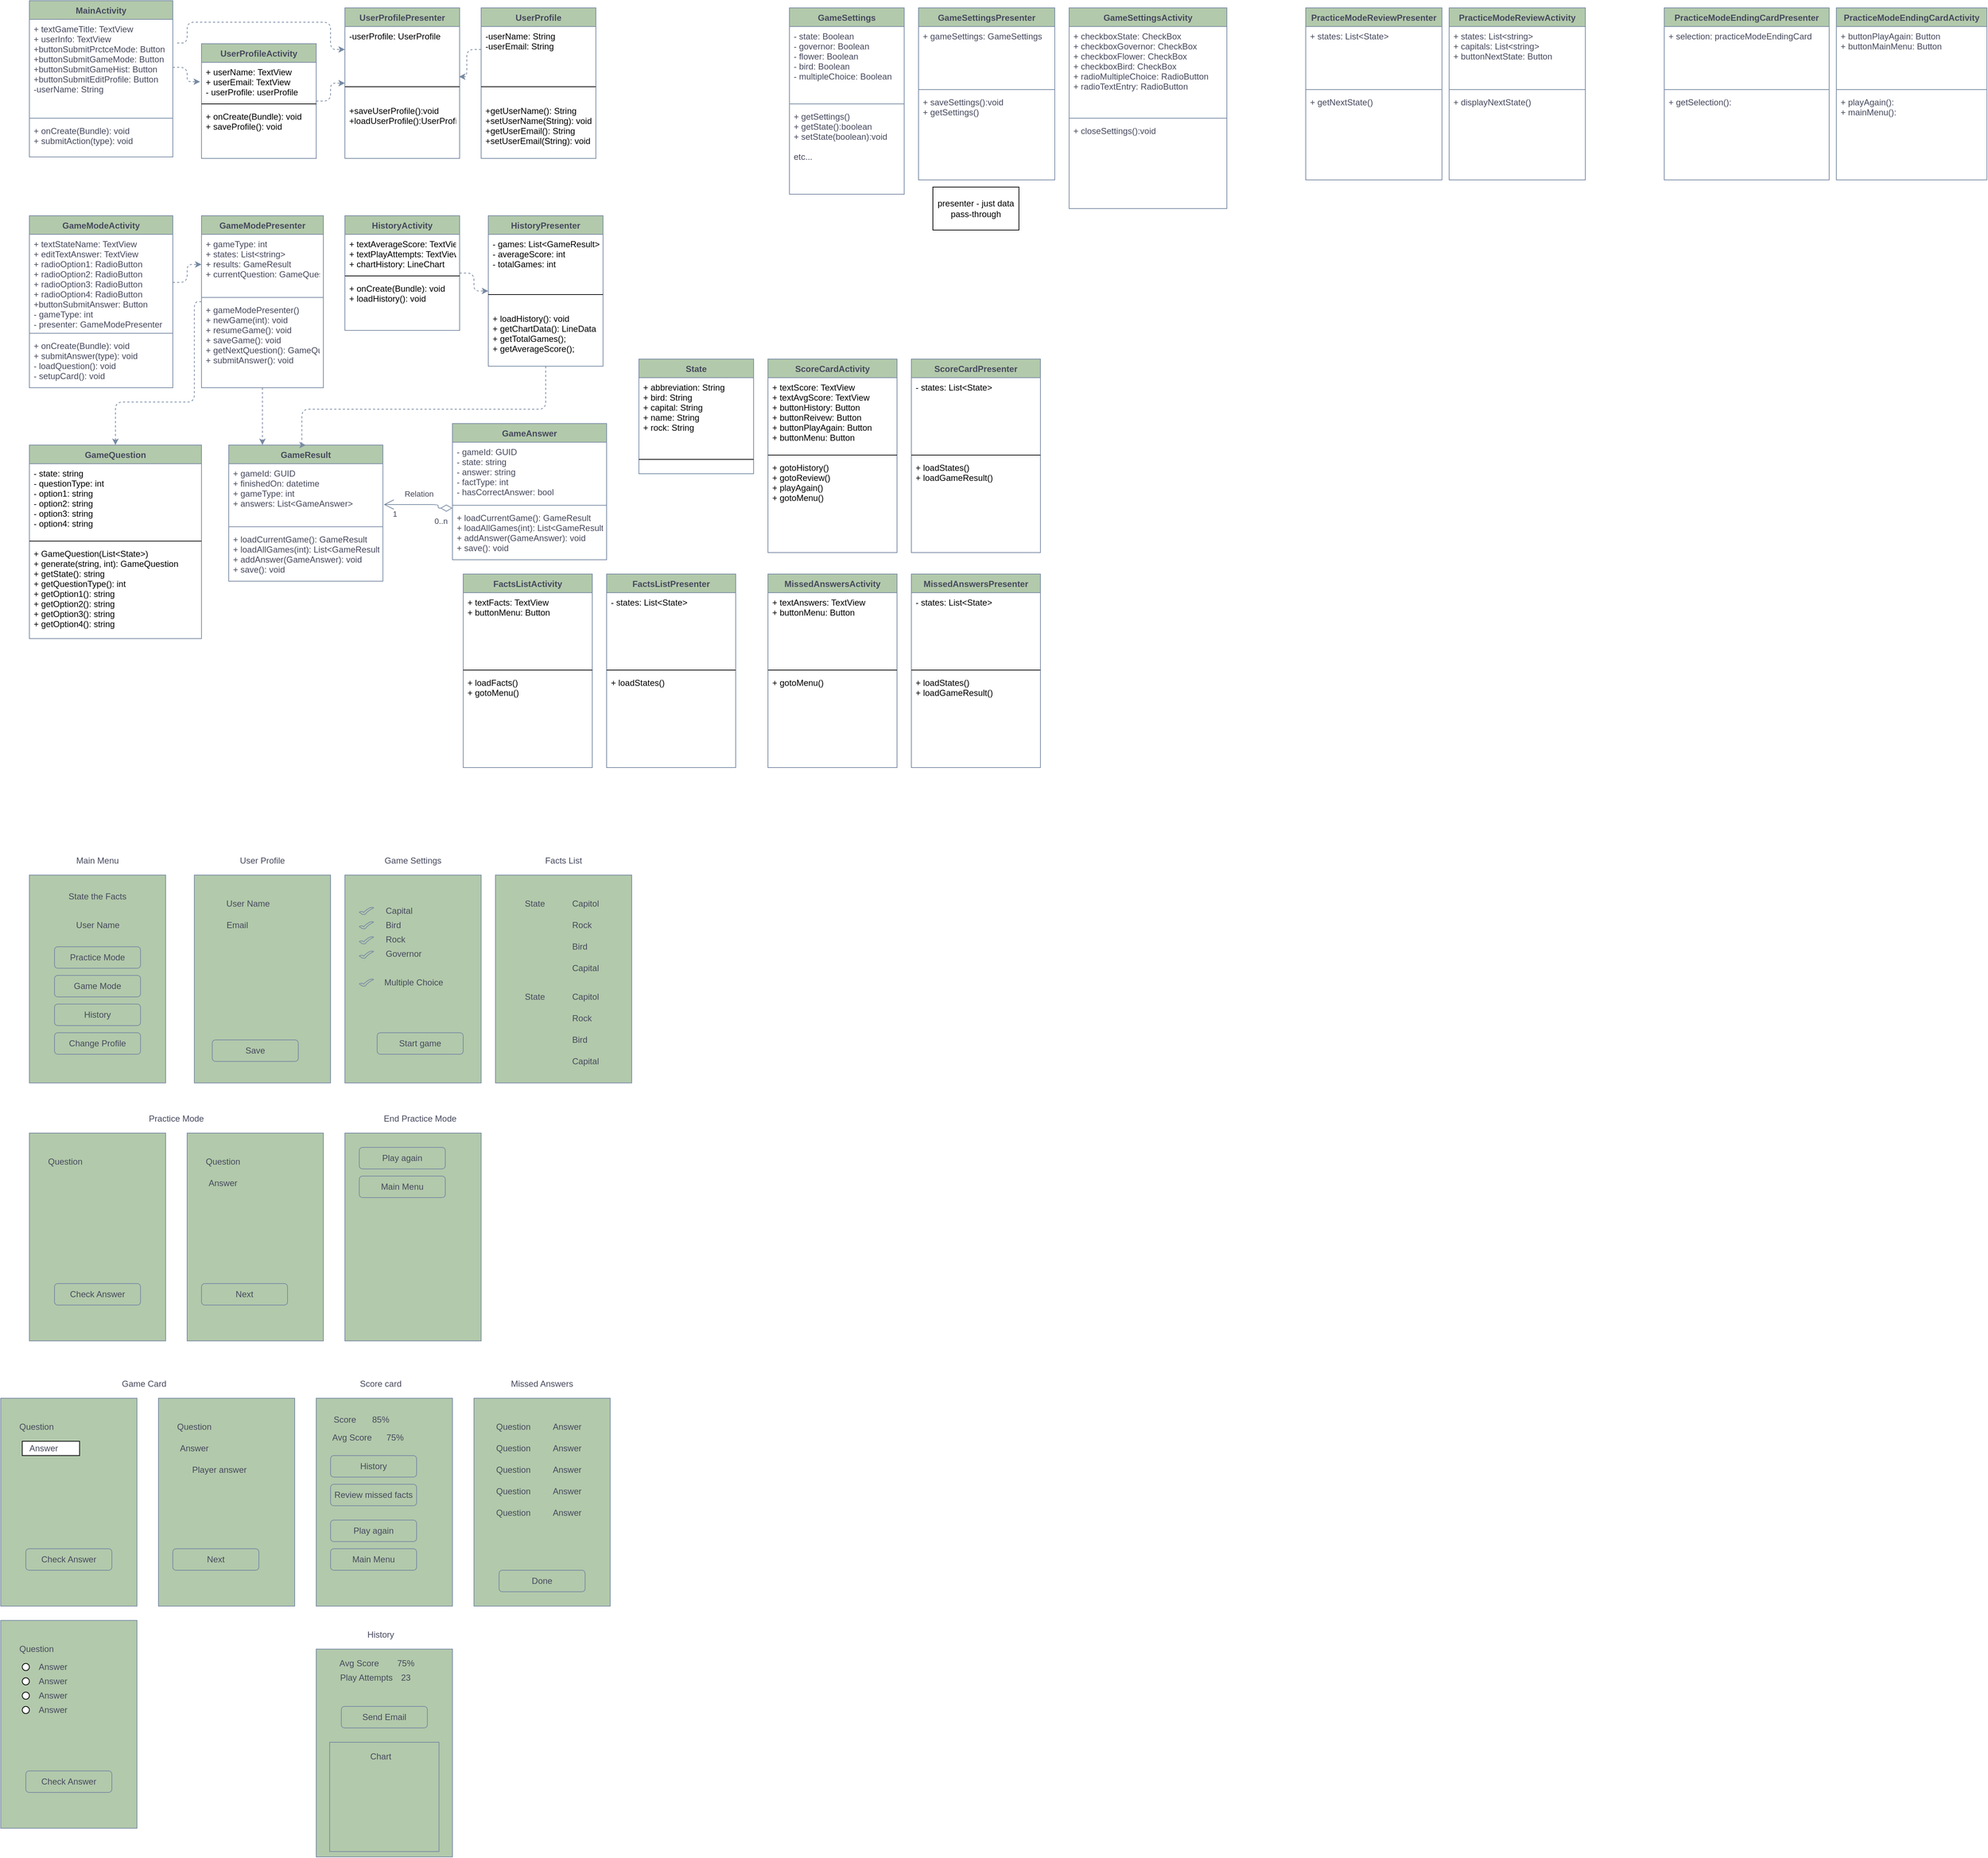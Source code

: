 <mxfile version="13.8.8" type="github" pages="2">
  <diagram id="sm37lmygg3lwEjV5lF5L" name="Page-1">
    <mxGraphModel dx="1469" dy="4004" grid="1" gridSize="10" guides="1" tooltips="1" connect="1" arrows="1" fold="1" page="1" pageScale="1" pageWidth="850" pageHeight="1100" math="0" shadow="0">
      <root>
        <mxCell id="0" />
        <mxCell id="1" parent="0" />
        <mxCell id="3IW7zeoGli7GCzq0aRYq-1" value="" style="rounded=0;whiteSpace=wrap;html=1;fillColor=#B2C9AB;strokeColor=#788AA3;fontColor=#46495D;" parent="1" vertex="1">
          <mxGeometry x="40" y="-1080" width="190" height="290" as="geometry" />
        </mxCell>
        <mxCell id="3IW7zeoGli7GCzq0aRYq-2" value="Question" style="text;html=1;strokeColor=none;fillColor=none;align=center;verticalAlign=middle;whiteSpace=wrap;rounded=0;fontColor=#46495D;" parent="1" vertex="1">
          <mxGeometry x="70" y="-1050" width="40" height="20" as="geometry" />
        </mxCell>
        <mxCell id="3IW7zeoGli7GCzq0aRYq-3" value="Check Answer" style="rounded=1;whiteSpace=wrap;html=1;fillColor=#B2C9AB;strokeColor=#788AA3;fontColor=#46495D;" parent="1" vertex="1">
          <mxGeometry x="75" y="-870" width="120" height="30" as="geometry" />
        </mxCell>
        <mxCell id="3IW7zeoGli7GCzq0aRYq-4" value="" style="rounded=0;whiteSpace=wrap;html=1;fillColor=#B2C9AB;strokeColor=#788AA3;fontColor=#46495D;" parent="1" vertex="1">
          <mxGeometry x="260" y="-1080" width="190" height="290" as="geometry" />
        </mxCell>
        <mxCell id="3IW7zeoGli7GCzq0aRYq-5" value="Question" style="text;html=1;strokeColor=none;fillColor=none;align=center;verticalAlign=middle;whiteSpace=wrap;rounded=0;fontColor=#46495D;" parent="1" vertex="1">
          <mxGeometry x="290" y="-1050" width="40" height="20" as="geometry" />
        </mxCell>
        <mxCell id="3IW7zeoGli7GCzq0aRYq-6" value="Next" style="rounded=1;whiteSpace=wrap;html=1;fillColor=#B2C9AB;strokeColor=#788AA3;fontColor=#46495D;" parent="1" vertex="1">
          <mxGeometry x="280" y="-870" width="120" height="30" as="geometry" />
        </mxCell>
        <mxCell id="3IW7zeoGli7GCzq0aRYq-7" value="Answer" style="text;html=1;strokeColor=none;fillColor=none;align=center;verticalAlign=middle;whiteSpace=wrap;rounded=0;fontColor=#46495D;" parent="1" vertex="1">
          <mxGeometry x="290" y="-1020" width="40" height="20" as="geometry" />
        </mxCell>
        <mxCell id="3IW7zeoGli7GCzq0aRYq-8" value="" style="rounded=0;whiteSpace=wrap;html=1;fillColor=#B2C9AB;strokeColor=#788AA3;fontColor=#46495D;" parent="1" vertex="1">
          <mxGeometry x="480" y="-1080" width="190" height="290" as="geometry" />
        </mxCell>
        <mxCell id="3IW7zeoGli7GCzq0aRYq-9" value="Play again" style="rounded=1;whiteSpace=wrap;html=1;fillColor=#B2C9AB;strokeColor=#788AA3;fontColor=#46495D;" parent="1" vertex="1">
          <mxGeometry x="500" y="-1060" width="120" height="30" as="geometry" />
        </mxCell>
        <mxCell id="3IW7zeoGli7GCzq0aRYq-10" value="Main Menu" style="rounded=1;whiteSpace=wrap;html=1;fillColor=#B2C9AB;strokeColor=#788AA3;fontColor=#46495D;" parent="1" vertex="1">
          <mxGeometry x="500" y="-1020" width="120" height="30" as="geometry" />
        </mxCell>
        <mxCell id="3IW7zeoGli7GCzq0aRYq-11" value="" style="rounded=0;whiteSpace=wrap;html=1;fillColor=#B2C9AB;strokeColor=#788AA3;fontColor=#46495D;" parent="1" vertex="1">
          <mxGeometry y="-710" width="190" height="290" as="geometry" />
        </mxCell>
        <mxCell id="3IW7zeoGli7GCzq0aRYq-12" value="Question" style="text;html=1;strokeColor=none;fillColor=none;align=center;verticalAlign=middle;whiteSpace=wrap;rounded=0;fontColor=#46495D;" parent="1" vertex="1">
          <mxGeometry x="30" y="-680" width="40" height="20" as="geometry" />
        </mxCell>
        <mxCell id="3IW7zeoGli7GCzq0aRYq-13" value="Check Answer" style="rounded=1;whiteSpace=wrap;html=1;fillColor=#B2C9AB;strokeColor=#788AA3;fontColor=#46495D;" parent="1" vertex="1">
          <mxGeometry x="35" y="-500" width="120" height="30" as="geometry" />
        </mxCell>
        <mxCell id="3IW7zeoGli7GCzq0aRYq-14" value="" style="rounded=0;whiteSpace=wrap;html=1;fillColor=#B2C9AB;strokeColor=#788AA3;fontColor=#46495D;" parent="1" vertex="1">
          <mxGeometry x="220" y="-710" width="190" height="290" as="geometry" />
        </mxCell>
        <mxCell id="3IW7zeoGli7GCzq0aRYq-15" value="Question" style="text;html=1;strokeColor=none;fillColor=none;align=center;verticalAlign=middle;whiteSpace=wrap;rounded=0;fontColor=#46495D;" parent="1" vertex="1">
          <mxGeometry x="250" y="-680" width="40" height="20" as="geometry" />
        </mxCell>
        <mxCell id="3IW7zeoGli7GCzq0aRYq-16" value="Next" style="rounded=1;whiteSpace=wrap;html=1;fillColor=#B2C9AB;strokeColor=#788AA3;fontColor=#46495D;" parent="1" vertex="1">
          <mxGeometry x="240" y="-500" width="120" height="30" as="geometry" />
        </mxCell>
        <mxCell id="3IW7zeoGli7GCzq0aRYq-17" value="Answer" style="text;html=1;strokeColor=none;fillColor=none;align=center;verticalAlign=middle;whiteSpace=wrap;rounded=0;fontColor=#46495D;" parent="1" vertex="1">
          <mxGeometry x="250" y="-650" width="40" height="20" as="geometry" />
        </mxCell>
        <mxCell id="3IW7zeoGli7GCzq0aRYq-19" value="Player answer" style="text;html=1;strokeColor=none;fillColor=none;align=center;verticalAlign=middle;whiteSpace=wrap;rounded=0;fontColor=#46495D;" parent="1" vertex="1">
          <mxGeometry x="250" y="-620" width="110" height="20" as="geometry" />
        </mxCell>
        <mxCell id="3IW7zeoGli7GCzq0aRYq-20" value="" style="rounded=0;whiteSpace=wrap;html=1;fillColor=#B2C9AB;strokeColor=#788AA3;fontColor=#46495D;" parent="1" vertex="1">
          <mxGeometry x="440" y="-710" width="190" height="290" as="geometry" />
        </mxCell>
        <mxCell id="3IW7zeoGli7GCzq0aRYq-21" value="85%" style="text;html=1;strokeColor=none;fillColor=none;align=center;verticalAlign=middle;whiteSpace=wrap;rounded=0;fontColor=#46495D;" parent="1" vertex="1">
          <mxGeometry x="510" y="-690" width="40" height="20" as="geometry" />
        </mxCell>
        <mxCell id="3IW7zeoGli7GCzq0aRYq-22" value="Score" style="text;html=1;strokeColor=none;fillColor=none;align=center;verticalAlign=middle;whiteSpace=wrap;rounded=0;fontColor=#46495D;" parent="1" vertex="1">
          <mxGeometry x="460" y="-690" width="40" height="20" as="geometry" />
        </mxCell>
        <mxCell id="3IW7zeoGli7GCzq0aRYq-23" value="75%" style="text;html=1;strokeColor=none;fillColor=none;align=center;verticalAlign=middle;whiteSpace=wrap;rounded=0;fontColor=#46495D;" parent="1" vertex="1">
          <mxGeometry x="530" y="-665" width="40" height="20" as="geometry" />
        </mxCell>
        <mxCell id="3IW7zeoGli7GCzq0aRYq-24" value="Avg Score" style="text;html=1;strokeColor=none;fillColor=none;align=center;verticalAlign=middle;whiteSpace=wrap;rounded=0;fontColor=#46495D;" parent="1" vertex="1">
          <mxGeometry x="460" y="-665" width="60" height="20" as="geometry" />
        </mxCell>
        <mxCell id="3IW7zeoGli7GCzq0aRYq-25" value="History" style="rounded=1;whiteSpace=wrap;html=1;fillColor=#B2C9AB;strokeColor=#788AA3;fontColor=#46495D;" parent="1" vertex="1">
          <mxGeometry x="460" y="-630" width="120" height="30" as="geometry" />
        </mxCell>
        <mxCell id="3IW7zeoGli7GCzq0aRYq-26" value="Play again" style="rounded=1;whiteSpace=wrap;html=1;fillColor=#B2C9AB;strokeColor=#788AA3;fontColor=#46495D;" parent="1" vertex="1">
          <mxGeometry x="460" y="-540" width="120" height="30" as="geometry" />
        </mxCell>
        <mxCell id="3IW7zeoGli7GCzq0aRYq-27" value="Main Menu" style="rounded=1;whiteSpace=wrap;html=1;fillColor=#B2C9AB;strokeColor=#788AA3;fontColor=#46495D;" parent="1" vertex="1">
          <mxGeometry x="460" y="-500" width="120" height="30" as="geometry" />
        </mxCell>
        <mxCell id="3IW7zeoGli7GCzq0aRYq-28" value="Review missed facts" style="rounded=1;whiteSpace=wrap;html=1;fillColor=#B2C9AB;strokeColor=#788AA3;fontColor=#46495D;" parent="1" vertex="1">
          <mxGeometry x="460" y="-590" width="120" height="30" as="geometry" />
        </mxCell>
        <mxCell id="3IW7zeoGli7GCzq0aRYq-29" value="" style="rounded=0;whiteSpace=wrap;html=1;fillColor=#B2C9AB;strokeColor=#788AA3;fontColor=#46495D;" parent="1" vertex="1">
          <mxGeometry x="660" y="-710" width="190" height="290" as="geometry" />
        </mxCell>
        <mxCell id="3IW7zeoGli7GCzq0aRYq-30" value="Question" style="text;html=1;strokeColor=none;fillColor=none;align=center;verticalAlign=middle;whiteSpace=wrap;rounded=0;fontColor=#46495D;" parent="1" vertex="1">
          <mxGeometry x="695" y="-680" width="40" height="20" as="geometry" />
        </mxCell>
        <mxCell id="3IW7zeoGli7GCzq0aRYq-31" value="Done" style="rounded=1;whiteSpace=wrap;html=1;fillColor=#B2C9AB;strokeColor=#788AA3;fontColor=#46495D;" parent="1" vertex="1">
          <mxGeometry x="695" y="-470" width="120" height="30" as="geometry" />
        </mxCell>
        <mxCell id="3IW7zeoGli7GCzq0aRYq-32" value="Answer" style="text;html=1;strokeColor=none;fillColor=none;align=center;verticalAlign=middle;whiteSpace=wrap;rounded=0;fontColor=#46495D;" parent="1" vertex="1">
          <mxGeometry x="765" y="-680" width="50" height="20" as="geometry" />
        </mxCell>
        <mxCell id="3IW7zeoGli7GCzq0aRYq-33" value="Question" style="text;html=1;strokeColor=none;fillColor=none;align=center;verticalAlign=middle;whiteSpace=wrap;rounded=0;fontColor=#46495D;" parent="1" vertex="1">
          <mxGeometry x="695" y="-650" width="40" height="20" as="geometry" />
        </mxCell>
        <mxCell id="3IW7zeoGli7GCzq0aRYq-34" value="Answer" style="text;html=1;strokeColor=none;fillColor=none;align=center;verticalAlign=middle;whiteSpace=wrap;rounded=0;fontColor=#46495D;" parent="1" vertex="1">
          <mxGeometry x="765" y="-650" width="50" height="20" as="geometry" />
        </mxCell>
        <mxCell id="3IW7zeoGli7GCzq0aRYq-35" value="Question" style="text;html=1;strokeColor=none;fillColor=none;align=center;verticalAlign=middle;whiteSpace=wrap;rounded=0;fontColor=#46495D;" parent="1" vertex="1">
          <mxGeometry x="695" y="-620" width="40" height="20" as="geometry" />
        </mxCell>
        <mxCell id="3IW7zeoGli7GCzq0aRYq-36" value="Answer" style="text;html=1;strokeColor=none;fillColor=none;align=center;verticalAlign=middle;whiteSpace=wrap;rounded=0;fontColor=#46495D;" parent="1" vertex="1">
          <mxGeometry x="765" y="-620" width="50" height="20" as="geometry" />
        </mxCell>
        <mxCell id="3IW7zeoGli7GCzq0aRYq-37" value="Question" style="text;html=1;strokeColor=none;fillColor=none;align=center;verticalAlign=middle;whiteSpace=wrap;rounded=0;fontColor=#46495D;" parent="1" vertex="1">
          <mxGeometry x="695" y="-590" width="40" height="20" as="geometry" />
        </mxCell>
        <mxCell id="3IW7zeoGli7GCzq0aRYq-38" value="Answer" style="text;html=1;strokeColor=none;fillColor=none;align=center;verticalAlign=middle;whiteSpace=wrap;rounded=0;fontColor=#46495D;" parent="1" vertex="1">
          <mxGeometry x="765" y="-590" width="50" height="20" as="geometry" />
        </mxCell>
        <mxCell id="3IW7zeoGli7GCzq0aRYq-39" value="Question" style="text;html=1;strokeColor=none;fillColor=none;align=center;verticalAlign=middle;whiteSpace=wrap;rounded=0;fontColor=#46495D;" parent="1" vertex="1">
          <mxGeometry x="695" y="-560" width="40" height="20" as="geometry" />
        </mxCell>
        <mxCell id="3IW7zeoGli7GCzq0aRYq-40" value="Answer" style="text;html=1;strokeColor=none;fillColor=none;align=center;verticalAlign=middle;whiteSpace=wrap;rounded=0;fontColor=#46495D;" parent="1" vertex="1">
          <mxGeometry x="765" y="-560" width="50" height="20" as="geometry" />
        </mxCell>
        <mxCell id="3IW7zeoGli7GCzq0aRYq-41" value="Missed Answers" style="text;html=1;strokeColor=none;fillColor=none;align=center;verticalAlign=middle;whiteSpace=wrap;rounded=0;fontColor=#46495D;" parent="1" vertex="1">
          <mxGeometry x="705" y="-740" width="100" height="20" as="geometry" />
        </mxCell>
        <mxCell id="3IW7zeoGli7GCzq0aRYq-42" value="Score card" style="text;html=1;strokeColor=none;fillColor=none;align=center;verticalAlign=middle;whiteSpace=wrap;rounded=0;fontColor=#46495D;" parent="1" vertex="1">
          <mxGeometry x="480" y="-740" width="100" height="20" as="geometry" />
        </mxCell>
        <mxCell id="3IW7zeoGli7GCzq0aRYq-43" value="Game Card" style="text;html=1;strokeColor=none;fillColor=none;align=center;verticalAlign=middle;whiteSpace=wrap;rounded=0;fontColor=#46495D;" parent="1" vertex="1">
          <mxGeometry x="150" y="-740" width="100" height="20" as="geometry" />
        </mxCell>
        <mxCell id="3IW7zeoGli7GCzq0aRYq-44" value="" style="rounded=0;whiteSpace=wrap;html=1;fillColor=#B2C9AB;strokeColor=#788AA3;fontColor=#46495D;" parent="1" vertex="1">
          <mxGeometry x="440" y="-360" width="190" height="290" as="geometry" />
        </mxCell>
        <mxCell id="3IW7zeoGli7GCzq0aRYq-45" value="75%" style="text;html=1;strokeColor=none;fillColor=none;align=center;verticalAlign=middle;whiteSpace=wrap;rounded=0;fontColor=#46495D;" parent="1" vertex="1">
          <mxGeometry x="545" y="-350" width="40" height="20" as="geometry" />
        </mxCell>
        <mxCell id="3IW7zeoGli7GCzq0aRYq-46" value="Avg Score" style="text;html=1;strokeColor=none;fillColor=none;align=center;verticalAlign=middle;whiteSpace=wrap;rounded=0;fontColor=#46495D;" parent="1" vertex="1">
          <mxGeometry x="470" y="-350" width="60" height="20" as="geometry" />
        </mxCell>
        <mxCell id="3IW7zeoGli7GCzq0aRYq-47" value="History" style="text;html=1;strokeColor=none;fillColor=none;align=center;verticalAlign=middle;whiteSpace=wrap;rounded=0;fontColor=#46495D;" parent="1" vertex="1">
          <mxGeometry x="480" y="-390" width="100" height="20" as="geometry" />
        </mxCell>
        <mxCell id="3IW7zeoGli7GCzq0aRYq-48" value="" style="rounded=0;whiteSpace=wrap;html=1;fillColor=#B2C9AB;strokeColor=#788AA3;fontColor=#46495D;" parent="1" vertex="1">
          <mxGeometry x="40" y="-1440" width="190" height="290" as="geometry" />
        </mxCell>
        <mxCell id="3IW7zeoGli7GCzq0aRYq-49" value="Practice Mode" style="rounded=1;whiteSpace=wrap;html=1;fillColor=#B2C9AB;strokeColor=#788AA3;fontColor=#46495D;" parent="1" vertex="1">
          <mxGeometry x="75" y="-1340" width="120" height="30" as="geometry" />
        </mxCell>
        <mxCell id="3IW7zeoGli7GCzq0aRYq-50" value="Game Mode" style="rounded=1;whiteSpace=wrap;html=1;fillColor=#B2C9AB;strokeColor=#788AA3;fontColor=#46495D;" parent="1" vertex="1">
          <mxGeometry x="75" y="-1300" width="120" height="30" as="geometry" />
        </mxCell>
        <mxCell id="3IW7zeoGli7GCzq0aRYq-51" value="State the Facts" style="text;html=1;strokeColor=none;fillColor=none;align=center;verticalAlign=middle;whiteSpace=wrap;rounded=0;fontColor=#46495D;" parent="1" vertex="1">
          <mxGeometry x="90" y="-1420" width="90" height="20" as="geometry" />
        </mxCell>
        <mxCell id="3IW7zeoGli7GCzq0aRYq-52" value="User Name" style="text;html=1;strokeColor=none;fillColor=none;align=center;verticalAlign=middle;whiteSpace=wrap;rounded=0;fontColor=#46495D;" parent="1" vertex="1">
          <mxGeometry x="97.5" y="-1380" width="75" height="20" as="geometry" />
        </mxCell>
        <mxCell id="3IW7zeoGli7GCzq0aRYq-53" value="History" style="rounded=1;whiteSpace=wrap;html=1;fillColor=#B2C9AB;strokeColor=#788AA3;fontColor=#46495D;" parent="1" vertex="1">
          <mxGeometry x="75" y="-1260" width="120" height="30" as="geometry" />
        </mxCell>
        <mxCell id="3IW7zeoGli7GCzq0aRYq-54" value="Change Profile" style="rounded=1;whiteSpace=wrap;html=1;fillColor=#B2C9AB;strokeColor=#788AA3;fontColor=#46495D;" parent="1" vertex="1">
          <mxGeometry x="75" y="-1220" width="120" height="30" as="geometry" />
        </mxCell>
        <mxCell id="3IW7zeoGli7GCzq0aRYq-55" value="" style="rounded=0;whiteSpace=wrap;html=1;fillColor=#B2C9AB;strokeColor=#788AA3;fontColor=#46495D;" parent="1" vertex="1">
          <mxGeometry x="480" y="-1440" width="190" height="290" as="geometry" />
        </mxCell>
        <mxCell id="3IW7zeoGli7GCzq0aRYq-56" value="Game Settings" style="text;html=1;strokeColor=none;fillColor=none;align=center;verticalAlign=middle;whiteSpace=wrap;rounded=0;fontColor=#46495D;" parent="1" vertex="1">
          <mxGeometry x="525" y="-1470" width="100" height="20" as="geometry" />
        </mxCell>
        <mxCell id="3IW7zeoGli7GCzq0aRYq-57" value="Start game" style="rounded=1;whiteSpace=wrap;html=1;fillColor=#B2C9AB;strokeColor=#788AA3;fontColor=#46495D;" parent="1" vertex="1">
          <mxGeometry x="525" y="-1220" width="120" height="30" as="geometry" />
        </mxCell>
        <mxCell id="3IW7zeoGli7GCzq0aRYq-58" value="Capital&amp;nbsp;" style="text;html=1;strokeColor=none;fillColor=none;align=left;verticalAlign=middle;whiteSpace=wrap;rounded=0;fontColor=#46495D;" parent="1" vertex="1">
          <mxGeometry x="535" y="-1400" width="80" height="20" as="geometry" />
        </mxCell>
        <mxCell id="3IW7zeoGli7GCzq0aRYq-59" value="Bird" style="text;html=1;strokeColor=none;fillColor=none;align=left;verticalAlign=middle;whiteSpace=wrap;rounded=0;fontColor=#46495D;" parent="1" vertex="1">
          <mxGeometry x="535" y="-1380" width="80" height="20" as="geometry" />
        </mxCell>
        <mxCell id="3IW7zeoGli7GCzq0aRYq-60" value="Rock" style="text;html=1;strokeColor=none;fillColor=none;align=left;verticalAlign=middle;whiteSpace=wrap;rounded=0;fontColor=#46495D;" parent="1" vertex="1">
          <mxGeometry x="535" y="-1360" width="80" height="20" as="geometry" />
        </mxCell>
        <mxCell id="3IW7zeoGli7GCzq0aRYq-61" value="Governor" style="text;html=1;strokeColor=none;fillColor=none;align=left;verticalAlign=middle;whiteSpace=wrap;rounded=0;fontColor=#46495D;" parent="1" vertex="1">
          <mxGeometry x="535" y="-1340" width="80" height="20" as="geometry" />
        </mxCell>
        <mxCell id="3IW7zeoGli7GCzq0aRYq-62" style="edgeStyle=orthogonalEdgeStyle;rounded=0;orthogonalLoop=1;jettySize=auto;html=1;exitX=0.5;exitY=1;exitDx=0;exitDy=0;strokeColor=#788AA3;fontColor=#46495D;" parent="1" source="3IW7zeoGli7GCzq0aRYq-61" target="3IW7zeoGli7GCzq0aRYq-61" edge="1">
          <mxGeometry relative="1" as="geometry" />
        </mxCell>
        <mxCell id="3IW7zeoGli7GCzq0aRYq-63" value="" style="verticalLabelPosition=bottom;verticalAlign=top;html=1;shape=mxgraph.basic.tick;fillColor=#B2C9AB;strokeColor=#788AA3;fontColor=#46495D;" parent="1" vertex="1">
          <mxGeometry x="500" y="-1395" width="20" height="10" as="geometry" />
        </mxCell>
        <mxCell id="3IW7zeoGli7GCzq0aRYq-64" value="" style="verticalLabelPosition=bottom;verticalAlign=top;html=1;shape=mxgraph.basic.tick;fillColor=#B2C9AB;strokeColor=#788AA3;fontColor=#46495D;" parent="1" vertex="1">
          <mxGeometry x="500" y="-1375" width="20" height="10" as="geometry" />
        </mxCell>
        <mxCell id="3IW7zeoGli7GCzq0aRYq-65" value="Multiple Choice" style="text;html=1;strokeColor=none;fillColor=none;align=left;verticalAlign=middle;whiteSpace=wrap;rounded=0;fontColor=#46495D;" parent="1" vertex="1">
          <mxGeometry x="532.5" y="-1300" width="105" height="20" as="geometry" />
        </mxCell>
        <mxCell id="3IW7zeoGli7GCzq0aRYq-66" value="" style="verticalLabelPosition=bottom;verticalAlign=top;html=1;shape=mxgraph.basic.tick;fillColor=#B2C9AB;strokeColor=#788AA3;fontColor=#46495D;" parent="1" vertex="1">
          <mxGeometry x="500" y="-1295" width="20" height="10" as="geometry" />
        </mxCell>
        <mxCell id="3IW7zeoGli7GCzq0aRYq-67" value="Main Menu" style="text;html=1;strokeColor=none;fillColor=none;align=center;verticalAlign=middle;whiteSpace=wrap;rounded=0;fontColor=#46495D;" parent="1" vertex="1">
          <mxGeometry x="85" y="-1470" width="100" height="20" as="geometry" />
        </mxCell>
        <mxCell id="3IW7zeoGli7GCzq0aRYq-68" value="" style="rounded=0;whiteSpace=wrap;html=1;fillColor=#B2C9AB;strokeColor=#788AA3;fontColor=#46495D;" parent="1" vertex="1">
          <mxGeometry x="270" y="-1440" width="190" height="290" as="geometry" />
        </mxCell>
        <mxCell id="3IW7zeoGli7GCzq0aRYq-69" value="User Name" style="text;html=1;strokeColor=none;fillColor=none;align=center;verticalAlign=middle;whiteSpace=wrap;rounded=0;fontColor=#46495D;" parent="1" vertex="1">
          <mxGeometry x="300" y="-1410" width="90" height="20" as="geometry" />
        </mxCell>
        <mxCell id="3IW7zeoGli7GCzq0aRYq-70" value="Save" style="rounded=1;whiteSpace=wrap;html=1;fillColor=#B2C9AB;strokeColor=#788AA3;fontColor=#46495D;" parent="1" vertex="1">
          <mxGeometry x="295" y="-1210" width="120" height="30" as="geometry" />
        </mxCell>
        <mxCell id="3IW7zeoGli7GCzq0aRYq-71" value="Email" style="text;html=1;strokeColor=none;fillColor=none;align=center;verticalAlign=middle;whiteSpace=wrap;rounded=0;fontColor=#46495D;" parent="1" vertex="1">
          <mxGeometry x="300" y="-1380" width="60" height="20" as="geometry" />
        </mxCell>
        <mxCell id="3IW7zeoGli7GCzq0aRYq-72" value="" style="whiteSpace=wrap;html=1;aspect=fixed;fillColor=#B2C9AB;strokeColor=#788AA3;fontColor=#46495D;" parent="1" vertex="1">
          <mxGeometry x="458.75" y="-230" width="152.5" height="152.5" as="geometry" />
        </mxCell>
        <mxCell id="3IW7zeoGli7GCzq0aRYq-73" value="Chart" style="text;html=1;strokeColor=none;fillColor=none;align=center;verticalAlign=middle;whiteSpace=wrap;rounded=0;fontColor=#46495D;" parent="1" vertex="1">
          <mxGeometry x="510" y="-220" width="40" height="20" as="geometry" />
        </mxCell>
        <mxCell id="3IW7zeoGli7GCzq0aRYq-74" value="23" style="text;html=1;strokeColor=none;fillColor=none;align=center;verticalAlign=middle;whiteSpace=wrap;rounded=0;fontColor=#46495D;" parent="1" vertex="1">
          <mxGeometry x="545" y="-330" width="40" height="20" as="geometry" />
        </mxCell>
        <mxCell id="3IW7zeoGli7GCzq0aRYq-75" value="Play Attempts" style="text;html=1;strokeColor=none;fillColor=none;align=center;verticalAlign=middle;whiteSpace=wrap;rounded=0;fontColor=#46495D;" parent="1" vertex="1">
          <mxGeometry x="470" y="-330" width="80" height="20" as="geometry" />
        </mxCell>
        <mxCell id="3IW7zeoGli7GCzq0aRYq-76" value="User Profile" style="text;html=1;strokeColor=none;fillColor=none;align=center;verticalAlign=middle;whiteSpace=wrap;rounded=0;fontColor=#46495D;" parent="1" vertex="1">
          <mxGeometry x="315" y="-1470" width="100" height="20" as="geometry" />
        </mxCell>
        <mxCell id="3IW7zeoGli7GCzq0aRYq-77" value="" style="rounded=0;whiteSpace=wrap;html=1;fillColor=#B2C9AB;strokeColor=#788AA3;fontColor=#46495D;" parent="1" vertex="1">
          <mxGeometry x="690" y="-1440" width="190" height="290" as="geometry" />
        </mxCell>
        <mxCell id="3IW7zeoGli7GCzq0aRYq-78" value="State" style="text;html=1;strokeColor=none;fillColor=none;align=center;verticalAlign=middle;whiteSpace=wrap;rounded=0;fontColor=#46495D;" parent="1" vertex="1">
          <mxGeometry x="725" y="-1410" width="40" height="20" as="geometry" />
        </mxCell>
        <mxCell id="3IW7zeoGli7GCzq0aRYq-79" value="Capitol" style="text;html=1;strokeColor=none;fillColor=none;align=left;verticalAlign=middle;whiteSpace=wrap;rounded=0;fontColor=#46495D;" parent="1" vertex="1">
          <mxGeometry x="795" y="-1410" width="50" height="20" as="geometry" />
        </mxCell>
        <mxCell id="3IW7zeoGli7GCzq0aRYq-80" value="Rock" style="text;html=1;strokeColor=none;fillColor=none;align=left;verticalAlign=middle;whiteSpace=wrap;rounded=0;fontColor=#46495D;" parent="1" vertex="1">
          <mxGeometry x="795" y="-1380" width="50" height="20" as="geometry" />
        </mxCell>
        <mxCell id="3IW7zeoGli7GCzq0aRYq-81" value="Bird" style="text;html=1;strokeColor=none;fillColor=none;align=left;verticalAlign=middle;whiteSpace=wrap;rounded=0;fontColor=#46495D;" parent="1" vertex="1">
          <mxGeometry x="795" y="-1350" width="50" height="20" as="geometry" />
        </mxCell>
        <mxCell id="3IW7zeoGli7GCzq0aRYq-82" value="Capital" style="text;html=1;strokeColor=none;fillColor=none;align=left;verticalAlign=middle;whiteSpace=wrap;rounded=0;fontColor=#46495D;" parent="1" vertex="1">
          <mxGeometry x="795" y="-1320" width="50" height="20" as="geometry" />
        </mxCell>
        <mxCell id="3IW7zeoGli7GCzq0aRYq-83" value="Facts List" style="text;html=1;strokeColor=none;fillColor=none;align=center;verticalAlign=middle;whiteSpace=wrap;rounded=0;fontColor=#46495D;" parent="1" vertex="1">
          <mxGeometry x="735" y="-1470" width="100" height="20" as="geometry" />
        </mxCell>
        <mxCell id="3IW7zeoGli7GCzq0aRYq-84" value="State" style="text;html=1;strokeColor=none;fillColor=none;align=center;verticalAlign=middle;whiteSpace=wrap;rounded=0;fontColor=#46495D;" parent="1" vertex="1">
          <mxGeometry x="725" y="-1280" width="40" height="20" as="geometry" />
        </mxCell>
        <mxCell id="3IW7zeoGli7GCzq0aRYq-85" value="Capitol" style="text;html=1;strokeColor=none;fillColor=none;align=left;verticalAlign=middle;whiteSpace=wrap;rounded=0;fontColor=#46495D;" parent="1" vertex="1">
          <mxGeometry x="795" y="-1280" width="50" height="20" as="geometry" />
        </mxCell>
        <mxCell id="3IW7zeoGli7GCzq0aRYq-86" value="Rock" style="text;html=1;strokeColor=none;fillColor=none;align=left;verticalAlign=middle;whiteSpace=wrap;rounded=0;fontColor=#46495D;" parent="1" vertex="1">
          <mxGeometry x="795" y="-1250" width="50" height="20" as="geometry" />
        </mxCell>
        <mxCell id="3IW7zeoGli7GCzq0aRYq-87" value="Bird" style="text;html=1;strokeColor=none;fillColor=none;align=left;verticalAlign=middle;whiteSpace=wrap;rounded=0;fontColor=#46495D;" parent="1" vertex="1">
          <mxGeometry x="795" y="-1220" width="50" height="20" as="geometry" />
        </mxCell>
        <mxCell id="3IW7zeoGli7GCzq0aRYq-88" value="Capital" style="text;html=1;strokeColor=none;fillColor=none;align=left;verticalAlign=middle;whiteSpace=wrap;rounded=0;fontColor=#46495D;" parent="1" vertex="1">
          <mxGeometry x="795" y="-1190" width="50" height="20" as="geometry" />
        </mxCell>
        <mxCell id="3IW7zeoGli7GCzq0aRYq-89" value="Practice Mode" style="text;html=1;strokeColor=none;fillColor=none;align=center;verticalAlign=middle;whiteSpace=wrap;rounded=0;fontColor=#46495D;" parent="1" vertex="1">
          <mxGeometry x="195" y="-1110" width="100" height="20" as="geometry" />
        </mxCell>
        <mxCell id="3IW7zeoGli7GCzq0aRYq-90" value="End Practice Mode" style="text;html=1;strokeColor=none;fillColor=none;align=center;verticalAlign=middle;whiteSpace=wrap;rounded=0;fontColor=#46495D;" parent="1" vertex="1">
          <mxGeometry x="510" y="-1110" width="150" height="20" as="geometry" />
        </mxCell>
        <mxCell id="3IW7zeoGli7GCzq0aRYq-91" value="GameModeActivity" style="swimlane;fontStyle=1;align=center;verticalAlign=top;childLayout=stackLayout;horizontal=1;startSize=26;horizontalStack=0;resizeParent=1;resizeParentMax=0;resizeLast=0;collapsible=1;marginBottom=0;fillColor=#B2C9AB;strokeColor=#788AA3;fontColor=#46495D;" parent="1" vertex="1">
          <mxGeometry x="40" y="-2360" width="200" height="240" as="geometry" />
        </mxCell>
        <mxCell id="3IW7zeoGli7GCzq0aRYq-92" value="+ textStateName: TextView&#xa;+ editTextAnswer: TextView&#xa;+ radioOption1: RadioButton&#xa;+ radioOption2: RadioButton&#xa;+ radioOption3: RadioButton&#xa;+ radioOption4: RadioButton&#xa;+buttonSubmitAnswer: Button&#xa;- gameType: int&#xa;- presenter: GameModePresenter&#xa;" style="text;strokeColor=none;fillColor=none;align=left;verticalAlign=top;spacingLeft=4;spacingRight=4;overflow=hidden;rotatable=0;points=[[0,0.5],[1,0.5]];portConstraint=eastwest;fontColor=#46495D;" parent="3IW7zeoGli7GCzq0aRYq-91" vertex="1">
          <mxGeometry y="26" width="200" height="134" as="geometry" />
        </mxCell>
        <mxCell id="3IW7zeoGli7GCzq0aRYq-93" value="" style="line;strokeWidth=1;fillColor=none;align=left;verticalAlign=middle;spacingTop=-1;spacingLeft=3;spacingRight=3;rotatable=0;labelPosition=right;points=[];portConstraint=eastwest;strokeColor=#788AA3;fontColor=#46495D;" parent="3IW7zeoGli7GCzq0aRYq-91" vertex="1">
          <mxGeometry y="160" width="200" height="8" as="geometry" />
        </mxCell>
        <mxCell id="3IW7zeoGli7GCzq0aRYq-94" value="+ onCreate(Bundle): void &#xa;+ submitAnswer(type): void&#xa;- loadQuestion(): void&#xa;- setupCard(): void" style="text;strokeColor=none;fillColor=none;align=left;verticalAlign=top;spacingLeft=4;spacingRight=4;overflow=hidden;rotatable=0;points=[[0,0.5],[1,0.5]];portConstraint=eastwest;fontColor=#46495D;" parent="3IW7zeoGli7GCzq0aRYq-91" vertex="1">
          <mxGeometry y="168" width="200" height="72" as="geometry" />
        </mxCell>
        <mxCell id="3IW7zeoGli7GCzq0aRYq-95" style="edgeStyle=orthogonalEdgeStyle;curved=0;rounded=1;sketch=0;orthogonalLoop=1;jettySize=auto;html=1;dashed=1;strokeColor=#788AA3;fillColor=#B2C9AB;fontColor=#46495D;" parent="1" source="3IW7zeoGli7GCzq0aRYq-97" target="3IW7zeoGli7GCzq0aRYq-101" edge="1">
          <mxGeometry relative="1" as="geometry">
            <mxPoint x="310" y="-2010" as="targetPoint" />
            <Array as="points">
              <mxPoint x="320" y="-2019" />
            </Array>
          </mxGeometry>
        </mxCell>
        <mxCell id="3IW7zeoGli7GCzq0aRYq-96" style="edgeStyle=orthogonalEdgeStyle;curved=0;rounded=1;sketch=0;orthogonalLoop=1;jettySize=auto;html=1;dashed=1;strokeColor=#788AA3;fillColor=#B2C9AB;fontColor=#46495D;entryX=0.5;entryY=0;entryDx=0;entryDy=0;" parent="1" source="3IW7zeoGli7GCzq0aRYq-97" target="3IW7zeoGli7GCzq0aRYq-108" edge="1">
          <mxGeometry relative="1" as="geometry">
            <mxPoint x="560" y="-1780" as="targetPoint" />
            <Array as="points">
              <mxPoint x="270" y="-2240" />
              <mxPoint x="270" y="-2100" />
              <mxPoint x="160" y="-2100" />
            </Array>
          </mxGeometry>
        </mxCell>
        <mxCell id="3IW7zeoGli7GCzq0aRYq-97" value="GameModePresenter" style="swimlane;fontStyle=1;align=center;verticalAlign=top;childLayout=stackLayout;horizontal=1;startSize=26;horizontalStack=0;resizeParent=1;resizeParentMax=0;resizeLast=0;collapsible=1;marginBottom=0;fillColor=#B2C9AB;strokeColor=#788AA3;fontColor=#46495D;" parent="1" vertex="1">
          <mxGeometry x="280" y="-2360" width="170" height="240" as="geometry" />
        </mxCell>
        <mxCell id="3IW7zeoGli7GCzq0aRYq-98" value="+ gameType: int&#xa;+ states: List&lt;string&gt;&#xa;+ results: GameResult&#xa;+ currentQuestion: GameQuestion" style="text;strokeColor=none;fillColor=none;align=left;verticalAlign=top;spacingLeft=4;spacingRight=4;overflow=hidden;rotatable=0;points=[[0,0.5],[1,0.5]];portConstraint=eastwest;fontColor=#46495D;" parent="3IW7zeoGli7GCzq0aRYq-97" vertex="1">
          <mxGeometry y="26" width="170" height="84" as="geometry" />
        </mxCell>
        <mxCell id="3IW7zeoGli7GCzq0aRYq-99" value="" style="line;strokeWidth=1;fillColor=none;align=left;verticalAlign=middle;spacingTop=-1;spacingLeft=3;spacingRight=3;rotatable=0;labelPosition=right;points=[];portConstraint=eastwest;strokeColor=#788AA3;fontColor=#46495D;" parent="3IW7zeoGli7GCzq0aRYq-97" vertex="1">
          <mxGeometry y="110" width="170" height="8" as="geometry" />
        </mxCell>
        <mxCell id="3IW7zeoGli7GCzq0aRYq-100" value="+ gameModePresenter()&#xa;+ newGame(int): void&#xa;+ resumeGame(): void&#xa;+ saveGame(): void&#xa;+ getNextQuestion(): GameQuestion&#xa;+ submitAnswer(): void" style="text;strokeColor=none;fillColor=none;align=left;verticalAlign=top;spacingLeft=4;spacingRight=4;overflow=hidden;rotatable=0;points=[[0,0.5],[1,0.5]];portConstraint=eastwest;fontColor=#46495D;" parent="3IW7zeoGli7GCzq0aRYq-97" vertex="1">
          <mxGeometry y="118" width="170" height="122" as="geometry" />
        </mxCell>
        <mxCell id="3IW7zeoGli7GCzq0aRYq-101" value="GameResult" style="swimlane;fontStyle=1;align=center;verticalAlign=top;childLayout=stackLayout;horizontal=1;startSize=26;horizontalStack=0;resizeParent=1;resizeParentMax=0;resizeLast=0;collapsible=1;marginBottom=0;fillColor=#B2C9AB;strokeColor=#788AA3;fontColor=#46495D;" parent="1" vertex="1">
          <mxGeometry x="318" y="-2040" width="215" height="190" as="geometry" />
        </mxCell>
        <mxCell id="3IW7zeoGli7GCzq0aRYq-102" value="+ gameId: GUID&#xa;+ finishedOn: datetime&#xa;+ gameType: int&#xa;+ answers: List&lt;GameAnswer&gt;" style="text;strokeColor=none;fillColor=none;align=left;verticalAlign=top;spacingLeft=4;spacingRight=4;overflow=hidden;rotatable=0;points=[[0,0.5],[1,0.5]];portConstraint=eastwest;fontColor=#46495D;" parent="3IW7zeoGli7GCzq0aRYq-101" vertex="1">
          <mxGeometry y="26" width="215" height="84" as="geometry" />
        </mxCell>
        <mxCell id="3IW7zeoGli7GCzq0aRYq-103" value="" style="line;strokeWidth=1;fillColor=none;align=left;verticalAlign=middle;spacingTop=-1;spacingLeft=3;spacingRight=3;rotatable=0;labelPosition=right;points=[];portConstraint=eastwest;strokeColor=#788AA3;fontColor=#46495D;" parent="3IW7zeoGli7GCzq0aRYq-101" vertex="1">
          <mxGeometry y="110" width="215" height="8" as="geometry" />
        </mxCell>
        <mxCell id="3IW7zeoGli7GCzq0aRYq-104" value="+ loadCurrentGame(): GameResult&#xa;+ loadAllGames(int): List&lt;GameResult&gt;&#xa;+ addAnswer(GameAnswer): void&#xa;+ save(): void&#xa;" style="text;strokeColor=none;fillColor=none;align=left;verticalAlign=top;spacingLeft=4;spacingRight=4;overflow=hidden;rotatable=0;points=[[0,0.5],[1,0.5]];portConstraint=eastwest;fontColor=#46495D;" parent="3IW7zeoGli7GCzq0aRYq-101" vertex="1">
          <mxGeometry y="118" width="215" height="72" as="geometry" />
        </mxCell>
        <mxCell id="3IW7zeoGli7GCzq0aRYq-105" value="Relation" style="endArrow=open;html=1;endSize=12;startArrow=diamondThin;startSize=14;startFill=0;edgeStyle=orthogonalEdgeStyle;strokeColor=#788AA3;fontColor=#46495D;entryX=1.005;entryY=0.679;entryDx=0;entryDy=0;entryPerimeter=0;" parent="1" source="B4XnMiAIcD5PiH6J99Ew-1" target="3IW7zeoGli7GCzq0aRYq-102" edge="1">
          <mxGeometry x="0.028" y="-15" relative="1" as="geometry">
            <mxPoint x="630" y="-1990" as="sourcePoint" />
            <mxPoint x="540" y="-1830" as="targetPoint" />
            <Array as="points">
              <mxPoint x="610" y="-1952" />
              <mxPoint x="610" y="-1957" />
              <mxPoint x="546" y="-1957" />
            </Array>
            <mxPoint as="offset" />
          </mxGeometry>
        </mxCell>
        <mxCell id="3IW7zeoGli7GCzq0aRYq-106" value="0..n" style="edgeLabel;resizable=0;html=1;align=left;verticalAlign=top;fontColor=#46495D;" parent="3IW7zeoGli7GCzq0aRYq-105" connectable="0" vertex="1">
          <mxGeometry x="-1" relative="1" as="geometry">
            <mxPoint x="-26.92" y="5" as="offset" />
          </mxGeometry>
        </mxCell>
        <mxCell id="3IW7zeoGli7GCzq0aRYq-107" value="1" style="edgeLabel;resizable=0;html=1;align=right;verticalAlign=top;fontColor=#46495D;" parent="3IW7zeoGli7GCzq0aRYq-105" connectable="0" vertex="1">
          <mxGeometry x="1" relative="1" as="geometry">
            <mxPoint x="19" as="offset" />
          </mxGeometry>
        </mxCell>
        <mxCell id="3IW7zeoGli7GCzq0aRYq-108" value="GameQuestion" style="swimlane;fontStyle=1;align=center;verticalAlign=top;childLayout=stackLayout;horizontal=1;startSize=26;horizontalStack=0;resizeParent=1;resizeParentMax=0;resizeLast=0;collapsible=1;marginBottom=0;rounded=0;sketch=0;strokeColor=#788AA3;fillColor=#B2C9AB;fontColor=#46495D;" parent="1" vertex="1">
          <mxGeometry x="40" y="-2040" width="240" height="270" as="geometry" />
        </mxCell>
        <mxCell id="3IW7zeoGli7GCzq0aRYq-109" value="- state: string&#xa;- questionType: int&#xa;- option1: string&#xa;- option2: string&#xa;- option3: string&#xa;- option4: string" style="text;strokeColor=none;fillColor=none;align=left;verticalAlign=top;spacingLeft=4;spacingRight=4;overflow=hidden;rotatable=0;points=[[0,0.5],[1,0.5]];portConstraint=eastwest;" parent="3IW7zeoGli7GCzq0aRYq-108" vertex="1">
          <mxGeometry y="26" width="240" height="104" as="geometry" />
        </mxCell>
        <mxCell id="3IW7zeoGli7GCzq0aRYq-110" value="" style="line;strokeWidth=1;fillColor=none;align=left;verticalAlign=middle;spacingTop=-1;spacingLeft=3;spacingRight=3;rotatable=0;labelPosition=right;points=[];portConstraint=eastwest;" parent="3IW7zeoGli7GCzq0aRYq-108" vertex="1">
          <mxGeometry y="130" width="240" height="8" as="geometry" />
        </mxCell>
        <mxCell id="3IW7zeoGli7GCzq0aRYq-111" value="+ GameQuestion(List&lt;State&gt;)&#xa;+ generate(string, int): GameQuestion&#xa;+ getState(): string&#xa;+ getQuestionType(): int&#xa;+ getOption1(): string&#xa;+ getOption2(): string&#xa;+ getOption3(): string&#xa;+ getOption4(): string" style="text;strokeColor=none;fillColor=none;align=left;verticalAlign=top;spacingLeft=4;spacingRight=4;overflow=hidden;rotatable=0;points=[[0,0.5],[1,0.5]];portConstraint=eastwest;" parent="3IW7zeoGli7GCzq0aRYq-108" vertex="1">
          <mxGeometry y="138" width="240" height="132" as="geometry" />
        </mxCell>
        <mxCell id="3IW7zeoGli7GCzq0aRYq-112" style="edgeStyle=orthogonalEdgeStyle;curved=0;rounded=1;sketch=0;orthogonalLoop=1;jettySize=auto;html=1;dashed=1;strokeColor=#788AA3;fillColor=#B2C9AB;fontColor=#46495D;" parent="1" source="3IW7zeoGli7GCzq0aRYq-113" target="3IW7zeoGli7GCzq0aRYq-118" edge="1">
          <mxGeometry relative="1" as="geometry" />
        </mxCell>
        <mxCell id="3IW7zeoGli7GCzq0aRYq-113" value="HistoryActivity" style="swimlane;fontStyle=1;align=center;verticalAlign=top;childLayout=stackLayout;horizontal=1;startSize=26;horizontalStack=0;resizeParent=1;resizeParentMax=0;resizeLast=0;collapsible=1;marginBottom=0;rounded=0;sketch=0;strokeColor=#788AA3;fillColor=#B2C9AB;fontColor=#46495D;" parent="1" vertex="1">
          <mxGeometry x="480" y="-2360" width="160" height="160" as="geometry" />
        </mxCell>
        <mxCell id="3IW7zeoGli7GCzq0aRYq-114" value="+ textAverageScore: TextView&#xa;+ textPlayAttempts: TextView&#xa;+ chartHistory: LineChart" style="text;strokeColor=none;fillColor=none;align=left;verticalAlign=top;spacingLeft=4;spacingRight=4;overflow=hidden;rotatable=0;points=[[0,0.5],[1,0.5]];portConstraint=eastwest;" parent="3IW7zeoGli7GCzq0aRYq-113" vertex="1">
          <mxGeometry y="26" width="160" height="54" as="geometry" />
        </mxCell>
        <mxCell id="3IW7zeoGli7GCzq0aRYq-115" value="" style="line;strokeWidth=1;fillColor=none;align=left;verticalAlign=middle;spacingTop=-1;spacingLeft=3;spacingRight=3;rotatable=0;labelPosition=right;points=[];portConstraint=eastwest;" parent="3IW7zeoGli7GCzq0aRYq-113" vertex="1">
          <mxGeometry y="80" width="160" height="8" as="geometry" />
        </mxCell>
        <mxCell id="3IW7zeoGli7GCzq0aRYq-116" value="+ onCreate(Bundle): void&#xa;+ loadHistory(): void" style="text;strokeColor=none;fillColor=none;align=left;verticalAlign=top;spacingLeft=4;spacingRight=4;overflow=hidden;rotatable=0;points=[[0,0.5],[1,0.5]];portConstraint=eastwest;" parent="3IW7zeoGli7GCzq0aRYq-113" vertex="1">
          <mxGeometry y="88" width="160" height="72" as="geometry" />
        </mxCell>
        <mxCell id="3IW7zeoGli7GCzq0aRYq-117" style="edgeStyle=orthogonalEdgeStyle;curved=0;rounded=1;sketch=0;orthogonalLoop=1;jettySize=auto;html=1;dashed=1;strokeColor=#788AA3;fillColor=#B2C9AB;fontColor=#46495D;entryX=0.5;entryY=0;entryDx=0;entryDy=0;" parent="1" source="3IW7zeoGli7GCzq0aRYq-118" target="3IW7zeoGli7GCzq0aRYq-101" edge="1">
          <mxGeometry relative="1" as="geometry">
            <mxPoint x="760" y="-1990" as="targetPoint" />
            <Array as="points">
              <mxPoint x="760" y="-2090" />
              <mxPoint x="420" y="-2090" />
              <mxPoint x="420" y="-2040" />
            </Array>
          </mxGeometry>
        </mxCell>
        <mxCell id="3IW7zeoGli7GCzq0aRYq-118" value="HistoryPresenter" style="swimlane;fontStyle=1;align=center;verticalAlign=top;childLayout=stackLayout;horizontal=1;startSize=26;horizontalStack=0;resizeParent=1;resizeParentMax=0;resizeLast=0;collapsible=1;marginBottom=0;rounded=0;sketch=0;strokeColor=#788AA3;fillColor=#B2C9AB;fontColor=#46495D;" parent="1" vertex="1">
          <mxGeometry x="680" y="-2360" width="160" height="210" as="geometry" />
        </mxCell>
        <mxCell id="3IW7zeoGli7GCzq0aRYq-119" value="- games: List&lt;GameResult&gt;&#xa;- averageScore: int&#xa;- totalGames: int" style="text;strokeColor=none;fillColor=none;align=left;verticalAlign=top;spacingLeft=4;spacingRight=4;overflow=hidden;rotatable=0;points=[[0,0.5],[1,0.5]];portConstraint=eastwest;" parent="3IW7zeoGli7GCzq0aRYq-118" vertex="1">
          <mxGeometry y="26" width="160" height="64" as="geometry" />
        </mxCell>
        <mxCell id="3IW7zeoGli7GCzq0aRYq-120" value="" style="line;strokeWidth=1;fillColor=none;align=left;verticalAlign=middle;spacingTop=-1;spacingLeft=3;spacingRight=3;rotatable=0;labelPosition=right;points=[];portConstraint=eastwest;" parent="3IW7zeoGli7GCzq0aRYq-118" vertex="1">
          <mxGeometry y="90" width="160" height="40" as="geometry" />
        </mxCell>
        <mxCell id="3IW7zeoGli7GCzq0aRYq-121" value="+ loadHistory(): void&#xa;+ getChartData(): LineData&#xa;+ getTotalGames();&#xa;+ getAverageScore();" style="text;strokeColor=none;fillColor=none;align=left;verticalAlign=top;spacingLeft=4;spacingRight=4;overflow=hidden;rotatable=0;points=[[0,0.5],[1,0.5]];portConstraint=eastwest;" parent="3IW7zeoGli7GCzq0aRYq-118" vertex="1">
          <mxGeometry y="130" width="160" height="80" as="geometry" />
        </mxCell>
        <mxCell id="3IW7zeoGli7GCzq0aRYq-122" style="edgeStyle=orthogonalEdgeStyle;curved=0;rounded=1;sketch=0;orthogonalLoop=1;jettySize=auto;html=1;strokeColor=#788AA3;fillColor=#B2C9AB;fontColor=#46495D;dashed=1;" parent="1" source="3IW7zeoGli7GCzq0aRYq-92" target="3IW7zeoGli7GCzq0aRYq-98" edge="1">
          <mxGeometry relative="1" as="geometry" />
        </mxCell>
        <mxCell id="3IW7zeoGli7GCzq0aRYq-123" value="MainActivity" style="swimlane;fontStyle=1;align=center;verticalAlign=top;childLayout=stackLayout;horizontal=1;startSize=26;horizontalStack=0;resizeParent=1;resizeParentMax=0;resizeLast=0;collapsible=1;marginBottom=0;fillColor=#B2C9AB;strokeColor=#788AA3;fontColor=#46495D;" parent="1" vertex="1">
          <mxGeometry x="40" y="-2660" width="200" height="218" as="geometry" />
        </mxCell>
        <mxCell id="3IW7zeoGli7GCzq0aRYq-124" value="+ textGameTitle: TextView&#xa;+ userInfo: TextView&#xa;+buttonSubmitPrctceMode: Button&#xa;+buttonSubmitGameMode: Button&#xa;+buttonSubmitGameHist: Button&#xa;+buttonSubmitEditProfile: Button&#xa;-userName: String&#xa;" style="text;strokeColor=none;fillColor=none;align=left;verticalAlign=top;spacingLeft=4;spacingRight=4;overflow=hidden;rotatable=0;points=[[0,0.5],[1,0.5]];portConstraint=eastwest;fontColor=#46495D;" parent="3IW7zeoGli7GCzq0aRYq-123" vertex="1">
          <mxGeometry y="26" width="200" height="134" as="geometry" />
        </mxCell>
        <mxCell id="3IW7zeoGli7GCzq0aRYq-125" value="" style="line;strokeWidth=1;fillColor=none;align=left;verticalAlign=middle;spacingTop=-1;spacingLeft=3;spacingRight=3;rotatable=0;labelPosition=right;points=[];portConstraint=eastwest;strokeColor=#788AA3;fontColor=#46495D;" parent="3IW7zeoGli7GCzq0aRYq-123" vertex="1">
          <mxGeometry y="160" width="200" height="8" as="geometry" />
        </mxCell>
        <mxCell id="3IW7zeoGli7GCzq0aRYq-126" value="+ onCreate(Bundle): void &#xa;+ submitAction(type): void" style="text;strokeColor=none;fillColor=none;align=left;verticalAlign=top;spacingLeft=4;spacingRight=4;overflow=hidden;rotatable=0;points=[[0,0.5],[1,0.5]];portConstraint=eastwest;fontColor=#46495D;" parent="3IW7zeoGli7GCzq0aRYq-123" vertex="1">
          <mxGeometry y="168" width="200" height="50" as="geometry" />
        </mxCell>
        <mxCell id="3IW7zeoGli7GCzq0aRYq-127" style="edgeStyle=orthogonalEdgeStyle;curved=0;rounded=1;sketch=0;orthogonalLoop=1;jettySize=auto;html=1;dashed=1;strokeColor=#788AA3;fillColor=#B2C9AB;fontColor=#46495D;" parent="1" source="3IW7zeoGli7GCzq0aRYq-128" target="3IW7zeoGli7GCzq0aRYq-132" edge="1">
          <mxGeometry relative="1" as="geometry" />
        </mxCell>
        <mxCell id="3IW7zeoGli7GCzq0aRYq-128" value="UserProfileActivity" style="swimlane;fontStyle=1;align=center;verticalAlign=top;childLayout=stackLayout;horizontal=1;startSize=26;horizontalStack=0;resizeParent=1;resizeParentMax=0;resizeLast=0;collapsible=1;marginBottom=0;rounded=0;sketch=0;strokeColor=#788AA3;fillColor=#B2C9AB;fontColor=#46495D;" parent="1" vertex="1">
          <mxGeometry x="280" y="-2600" width="160" height="160" as="geometry" />
        </mxCell>
        <mxCell id="3IW7zeoGli7GCzq0aRYq-129" value="+ userName: TextView&#xa;+ userEmail: TextView&#xa;- userProfile: userProfile" style="text;strokeColor=none;fillColor=none;align=left;verticalAlign=top;spacingLeft=4;spacingRight=4;overflow=hidden;rotatable=0;points=[[0,0.5],[1,0.5]];portConstraint=eastwest;" parent="3IW7zeoGli7GCzq0aRYq-128" vertex="1">
          <mxGeometry y="26" width="160" height="54" as="geometry" />
        </mxCell>
        <mxCell id="3IW7zeoGli7GCzq0aRYq-130" value="" style="line;strokeWidth=1;fillColor=none;align=left;verticalAlign=middle;spacingTop=-1;spacingLeft=3;spacingRight=3;rotatable=0;labelPosition=right;points=[];portConstraint=eastwest;" parent="3IW7zeoGli7GCzq0aRYq-128" vertex="1">
          <mxGeometry y="80" width="160" height="8" as="geometry" />
        </mxCell>
        <mxCell id="3IW7zeoGli7GCzq0aRYq-131" value="+ onCreate(Bundle): void&#xa;+ saveProfile(): void" style="text;strokeColor=none;fillColor=none;align=left;verticalAlign=top;spacingLeft=4;spacingRight=4;overflow=hidden;rotatable=0;points=[[0,0.5],[1,0.5]];portConstraint=eastwest;" parent="3IW7zeoGli7GCzq0aRYq-128" vertex="1">
          <mxGeometry y="88" width="160" height="72" as="geometry" />
        </mxCell>
        <mxCell id="3IW7zeoGli7GCzq0aRYq-132" value="UserProfilePresenter" style="swimlane;fontStyle=1;align=center;verticalAlign=top;childLayout=stackLayout;horizontal=1;startSize=26;horizontalStack=0;resizeParent=1;resizeParentMax=0;resizeLast=0;collapsible=1;marginBottom=0;rounded=0;sketch=0;strokeColor=#788AA3;fillColor=#B2C9AB;fontColor=#46495D;" parent="1" vertex="1">
          <mxGeometry x="480" y="-2650" width="160" height="210" as="geometry" />
        </mxCell>
        <mxCell id="3IW7zeoGli7GCzq0aRYq-133" value="-userProfile: UserProfile" style="text;strokeColor=none;fillColor=none;align=left;verticalAlign=top;spacingLeft=4;spacingRight=4;overflow=hidden;rotatable=0;points=[[0,0.5],[1,0.5]];portConstraint=eastwest;" parent="3IW7zeoGli7GCzq0aRYq-132" vertex="1">
          <mxGeometry y="26" width="160" height="64" as="geometry" />
        </mxCell>
        <mxCell id="3IW7zeoGli7GCzq0aRYq-134" value="" style="line;strokeWidth=1;fillColor=none;align=left;verticalAlign=middle;spacingTop=-1;spacingLeft=3;spacingRight=3;rotatable=0;labelPosition=right;points=[];portConstraint=eastwest;" parent="3IW7zeoGli7GCzq0aRYq-132" vertex="1">
          <mxGeometry y="90" width="160" height="40" as="geometry" />
        </mxCell>
        <mxCell id="3IW7zeoGli7GCzq0aRYq-135" value="+saveUserProfile():void&#xa;+loadUserProfile():UserProfile" style="text;strokeColor=none;fillColor=none;align=left;verticalAlign=top;spacingLeft=4;spacingRight=4;overflow=hidden;rotatable=0;points=[[0,0.5],[1,0.5]];portConstraint=eastwest;" parent="3IW7zeoGli7GCzq0aRYq-132" vertex="1">
          <mxGeometry y="130" width="160" height="80" as="geometry" />
        </mxCell>
        <mxCell id="3IW7zeoGli7GCzq0aRYq-136" style="edgeStyle=orthogonalEdgeStyle;curved=0;rounded=1;sketch=0;orthogonalLoop=1;jettySize=auto;html=1;strokeColor=#788AA3;fillColor=#B2C9AB;fontColor=#46495D;dashed=1;exitX=1;exitY=0.5;exitDx=0;exitDy=0;" parent="1" source="3IW7zeoGli7GCzq0aRYq-124" edge="1">
          <mxGeometry relative="1" as="geometry">
            <mxPoint x="270" y="-2575" as="sourcePoint" />
            <mxPoint x="278" y="-2547" as="targetPoint" />
            <Array as="points">
              <mxPoint x="260" y="-2567" />
              <mxPoint x="260" y="-2547" />
            </Array>
          </mxGeometry>
        </mxCell>
        <mxCell id="3IW7zeoGli7GCzq0aRYq-137" value="UserProfile" style="swimlane;fontStyle=1;align=center;verticalAlign=top;childLayout=stackLayout;horizontal=1;startSize=26;horizontalStack=0;resizeParent=1;resizeParentMax=0;resizeLast=0;collapsible=1;marginBottom=0;rounded=0;sketch=0;strokeColor=#788AA3;fillColor=#B2C9AB;fontColor=#46495D;" parent="1" vertex="1">
          <mxGeometry x="670" y="-2650" width="160" height="210" as="geometry" />
        </mxCell>
        <mxCell id="3IW7zeoGli7GCzq0aRYq-138" value="-userName: String&#xa;-userEmail: String" style="text;strokeColor=none;fillColor=none;align=left;verticalAlign=top;spacingLeft=4;spacingRight=4;overflow=hidden;rotatable=0;points=[[0,0.5],[1,0.5]];portConstraint=eastwest;" parent="3IW7zeoGli7GCzq0aRYq-137" vertex="1">
          <mxGeometry y="26" width="160" height="64" as="geometry" />
        </mxCell>
        <mxCell id="3IW7zeoGli7GCzq0aRYq-139" value="" style="line;strokeWidth=1;fillColor=none;align=left;verticalAlign=middle;spacingTop=-1;spacingLeft=3;spacingRight=3;rotatable=0;labelPosition=right;points=[];portConstraint=eastwest;" parent="3IW7zeoGli7GCzq0aRYq-137" vertex="1">
          <mxGeometry y="90" width="160" height="40" as="geometry" />
        </mxCell>
        <mxCell id="3IW7zeoGli7GCzq0aRYq-140" value="+getUserName(): String&#xa;+setUserName(String): void&#xa;+getUserEmail(): String&#xa;+setUserEmail(String): void" style="text;strokeColor=none;fillColor=none;align=left;verticalAlign=top;spacingLeft=4;spacingRight=4;overflow=hidden;rotatable=0;points=[[0,0.5],[1,0.5]];portConstraint=eastwest;" parent="3IW7zeoGli7GCzq0aRYq-137" vertex="1">
          <mxGeometry y="130" width="160" height="80" as="geometry" />
        </mxCell>
        <mxCell id="3IW7zeoGli7GCzq0aRYq-141" style="edgeStyle=orthogonalEdgeStyle;curved=0;rounded=1;sketch=0;orthogonalLoop=1;jettySize=auto;html=1;dashed=1;strokeColor=#788AA3;fillColor=#B2C9AB;fontColor=#46495D;entryX=0.994;entryY=1.094;entryDx=0;entryDy=0;entryPerimeter=0;exitX=0;exitY=0.5;exitDx=0;exitDy=0;" parent="1" source="3IW7zeoGli7GCzq0aRYq-138" target="3IW7zeoGli7GCzq0aRYq-133" edge="1">
          <mxGeometry relative="1" as="geometry">
            <mxPoint x="450" y="-2540" as="sourcePoint" />
            <mxPoint x="490" y="-2515" as="targetPoint" />
          </mxGeometry>
        </mxCell>
        <mxCell id="3IW7zeoGli7GCzq0aRYq-142" style="edgeStyle=orthogonalEdgeStyle;curved=0;rounded=1;sketch=0;orthogonalLoop=1;jettySize=auto;html=1;strokeColor=#788AA3;fillColor=#B2C9AB;fontColor=#46495D;dashed=1;exitX=1.03;exitY=0.246;exitDx=0;exitDy=0;entryX=0;entryY=0.5;entryDx=0;entryDy=0;exitPerimeter=0;" parent="1" source="3IW7zeoGli7GCzq0aRYq-124" target="3IW7zeoGli7GCzq0aRYq-133" edge="1">
          <mxGeometry relative="1" as="geometry">
            <mxPoint x="241.9" y="-2750" as="sourcePoint" />
            <mxPoint x="279.98" y="-2598.022" as="targetPoint" />
            <Array as="points">
              <mxPoint x="260" y="-2601" />
              <mxPoint x="260" y="-2630" />
              <mxPoint x="460" y="-2630" />
              <mxPoint x="460" y="-2592" />
            </Array>
          </mxGeometry>
        </mxCell>
        <mxCell id="fS6PqZlzz-KnZBxfE1s6-2" value="State" style="swimlane;fontStyle=1;align=center;verticalAlign=top;childLayout=stackLayout;horizontal=1;startSize=26;horizontalStack=0;resizeParent=1;resizeParentMax=0;resizeLast=0;collapsible=1;marginBottom=0;rounded=0;sketch=0;strokeColor=#788AA3;fillColor=#B2C9AB;fontColor=#46495D;" parent="1" vertex="1">
          <mxGeometry x="890" y="-2160" width="160" height="160" as="geometry" />
        </mxCell>
        <mxCell id="fS6PqZlzz-KnZBxfE1s6-3" value="+ abbreviation: String&#xa;+ bird: String&#xa;+ capital: String&#xa;+ name: String&#xa;+ rock: String" style="text;strokeColor=none;fillColor=none;align=left;verticalAlign=top;spacingLeft=4;spacingRight=4;overflow=hidden;rotatable=0;points=[[0,0.5],[1,0.5]];portConstraint=eastwest;" parent="fS6PqZlzz-KnZBxfE1s6-2" vertex="1">
          <mxGeometry y="26" width="160" height="94" as="geometry" />
        </mxCell>
        <mxCell id="fS6PqZlzz-KnZBxfE1s6-4" value="" style="line;strokeWidth=1;fillColor=none;align=left;verticalAlign=middle;spacingTop=-1;spacingLeft=3;spacingRight=3;rotatable=0;labelPosition=right;points=[];portConstraint=eastwest;" parent="fS6PqZlzz-KnZBxfE1s6-2" vertex="1">
          <mxGeometry y="120" width="160" height="40" as="geometry" />
        </mxCell>
        <mxCell id="fS6PqZlzz-KnZBxfE1s6-6" value="FactsListPresenter" style="swimlane;fontStyle=1;align=center;verticalAlign=top;childLayout=stackLayout;horizontal=1;startSize=26;horizontalStack=0;resizeParent=1;resizeParentMax=0;resizeLast=0;collapsible=1;marginBottom=0;rounded=0;sketch=0;strokeColor=#788AA3;fillColor=#B2C9AB;fontColor=#46495D;" parent="1" vertex="1">
          <mxGeometry x="845" y="-1860" width="180" height="270" as="geometry" />
        </mxCell>
        <mxCell id="fS6PqZlzz-KnZBxfE1s6-7" value="- states: List&lt;State&gt;&#xa;" style="text;strokeColor=none;fillColor=none;align=left;verticalAlign=top;spacingLeft=4;spacingRight=4;overflow=hidden;rotatable=0;points=[[0,0.5],[1,0.5]];portConstraint=eastwest;" parent="fS6PqZlzz-KnZBxfE1s6-6" vertex="1">
          <mxGeometry y="26" width="180" height="104" as="geometry" />
        </mxCell>
        <mxCell id="fS6PqZlzz-KnZBxfE1s6-8" value="" style="line;strokeWidth=1;fillColor=none;align=left;verticalAlign=middle;spacingTop=-1;spacingLeft=3;spacingRight=3;rotatable=0;labelPosition=right;points=[];portConstraint=eastwest;" parent="fS6PqZlzz-KnZBxfE1s6-6" vertex="1">
          <mxGeometry y="130" width="180" height="8" as="geometry" />
        </mxCell>
        <mxCell id="fS6PqZlzz-KnZBxfE1s6-9" value="+ loadStates()" style="text;strokeColor=none;fillColor=none;align=left;verticalAlign=top;spacingLeft=4;spacingRight=4;overflow=hidden;rotatable=0;points=[[0,0.5],[1,0.5]];portConstraint=eastwest;" parent="fS6PqZlzz-KnZBxfE1s6-6" vertex="1">
          <mxGeometry y="138" width="180" height="132" as="geometry" />
        </mxCell>
        <mxCell id="XS3kPZ2DmlS0gzZ1ecoG-1" style="edgeStyle=orthogonalEdgeStyle;rounded=0;orthogonalLoop=1;jettySize=auto;html=1;exitX=1;exitY=0.5;exitDx=0;exitDy=0;" parent="fS6PqZlzz-KnZBxfE1s6-6" source="fS6PqZlzz-KnZBxfE1s6-9" target="fS6PqZlzz-KnZBxfE1s6-9" edge="1">
          <mxGeometry relative="1" as="geometry" />
        </mxCell>
        <mxCell id="XS3kPZ2DmlS0gzZ1ecoG-2" value="FactsListActivity" style="swimlane;fontStyle=1;align=center;verticalAlign=top;childLayout=stackLayout;horizontal=1;startSize=26;horizontalStack=0;resizeParent=1;resizeParentMax=0;resizeLast=0;collapsible=1;marginBottom=0;rounded=0;sketch=0;strokeColor=#788AA3;fillColor=#B2C9AB;fontColor=#46495D;" parent="1" vertex="1">
          <mxGeometry x="645" y="-1860" width="180" height="270" as="geometry" />
        </mxCell>
        <mxCell id="XS3kPZ2DmlS0gzZ1ecoG-3" value="+ textFacts: TextView&#xa;+ buttonMenu: Button" style="text;strokeColor=none;fillColor=none;align=left;verticalAlign=top;spacingLeft=4;spacingRight=4;overflow=hidden;rotatable=0;points=[[0,0.5],[1,0.5]];portConstraint=eastwest;" parent="XS3kPZ2DmlS0gzZ1ecoG-2" vertex="1">
          <mxGeometry y="26" width="180" height="104" as="geometry" />
        </mxCell>
        <mxCell id="XS3kPZ2DmlS0gzZ1ecoG-4" value="" style="line;strokeWidth=1;fillColor=none;align=left;verticalAlign=middle;spacingTop=-1;spacingLeft=3;spacingRight=3;rotatable=0;labelPosition=right;points=[];portConstraint=eastwest;" parent="XS3kPZ2DmlS0gzZ1ecoG-2" vertex="1">
          <mxGeometry y="130" width="180" height="8" as="geometry" />
        </mxCell>
        <mxCell id="XS3kPZ2DmlS0gzZ1ecoG-5" value="+ loadFacts()&#xa;+ gotoMenu()" style="text;strokeColor=none;fillColor=none;align=left;verticalAlign=top;spacingLeft=4;spacingRight=4;overflow=hidden;rotatable=0;points=[[0,0.5],[1,0.5]];portConstraint=eastwest;" parent="XS3kPZ2DmlS0gzZ1ecoG-2" vertex="1">
          <mxGeometry y="138" width="180" height="132" as="geometry" />
        </mxCell>
        <mxCell id="XS3kPZ2DmlS0gzZ1ecoG-6" style="edgeStyle=orthogonalEdgeStyle;rounded=0;orthogonalLoop=1;jettySize=auto;html=1;exitX=1;exitY=0.5;exitDx=0;exitDy=0;" parent="XS3kPZ2DmlS0gzZ1ecoG-2" source="XS3kPZ2DmlS0gzZ1ecoG-5" target="XS3kPZ2DmlS0gzZ1ecoG-5" edge="1">
          <mxGeometry relative="1" as="geometry" />
        </mxCell>
        <mxCell id="XS3kPZ2DmlS0gzZ1ecoG-7" value="MissedAnswersActivity" style="swimlane;fontStyle=1;align=center;verticalAlign=top;childLayout=stackLayout;horizontal=1;startSize=26;horizontalStack=0;resizeParent=1;resizeParentMax=0;resizeLast=0;collapsible=1;marginBottom=0;rounded=0;sketch=0;strokeColor=#788AA3;fillColor=#B2C9AB;fontColor=#46495D;" parent="1" vertex="1">
          <mxGeometry x="1070" y="-1860" width="180" height="270" as="geometry" />
        </mxCell>
        <mxCell id="XS3kPZ2DmlS0gzZ1ecoG-8" value="+ textAnswers: TextView&#xa;+ buttonMenu: Button" style="text;strokeColor=none;fillColor=none;align=left;verticalAlign=top;spacingLeft=4;spacingRight=4;overflow=hidden;rotatable=0;points=[[0,0.5],[1,0.5]];portConstraint=eastwest;" parent="XS3kPZ2DmlS0gzZ1ecoG-7" vertex="1">
          <mxGeometry y="26" width="180" height="104" as="geometry" />
        </mxCell>
        <mxCell id="XS3kPZ2DmlS0gzZ1ecoG-9" value="" style="line;strokeWidth=1;fillColor=none;align=left;verticalAlign=middle;spacingTop=-1;spacingLeft=3;spacingRight=3;rotatable=0;labelPosition=right;points=[];portConstraint=eastwest;" parent="XS3kPZ2DmlS0gzZ1ecoG-7" vertex="1">
          <mxGeometry y="130" width="180" height="8" as="geometry" />
        </mxCell>
        <mxCell id="XS3kPZ2DmlS0gzZ1ecoG-10" value="+ gotoMenu()" style="text;strokeColor=none;fillColor=none;align=left;verticalAlign=top;spacingLeft=4;spacingRight=4;overflow=hidden;rotatable=0;points=[[0,0.5],[1,0.5]];portConstraint=eastwest;" parent="XS3kPZ2DmlS0gzZ1ecoG-7" vertex="1">
          <mxGeometry y="138" width="180" height="132" as="geometry" />
        </mxCell>
        <mxCell id="XS3kPZ2DmlS0gzZ1ecoG-11" style="edgeStyle=orthogonalEdgeStyle;rounded=0;orthogonalLoop=1;jettySize=auto;html=1;exitX=1;exitY=0.5;exitDx=0;exitDy=0;" parent="XS3kPZ2DmlS0gzZ1ecoG-7" source="XS3kPZ2DmlS0gzZ1ecoG-10" target="XS3kPZ2DmlS0gzZ1ecoG-10" edge="1">
          <mxGeometry relative="1" as="geometry" />
        </mxCell>
        <mxCell id="XS3kPZ2DmlS0gzZ1ecoG-12" value="MissedAnswersPresenter" style="swimlane;fontStyle=1;align=center;verticalAlign=top;childLayout=stackLayout;horizontal=1;startSize=26;horizontalStack=0;resizeParent=1;resizeParentMax=0;resizeLast=0;collapsible=1;marginBottom=0;rounded=0;sketch=0;strokeColor=#788AA3;fillColor=#B2C9AB;fontColor=#46495D;" parent="1" vertex="1">
          <mxGeometry x="1270" y="-1860" width="180" height="270" as="geometry" />
        </mxCell>
        <mxCell id="XS3kPZ2DmlS0gzZ1ecoG-13" value="- states: List&lt;State&gt;&#xa;" style="text;strokeColor=none;fillColor=none;align=left;verticalAlign=top;spacingLeft=4;spacingRight=4;overflow=hidden;rotatable=0;points=[[0,0.5],[1,0.5]];portConstraint=eastwest;" parent="XS3kPZ2DmlS0gzZ1ecoG-12" vertex="1">
          <mxGeometry y="26" width="180" height="104" as="geometry" />
        </mxCell>
        <mxCell id="XS3kPZ2DmlS0gzZ1ecoG-14" value="" style="line;strokeWidth=1;fillColor=none;align=left;verticalAlign=middle;spacingTop=-1;spacingLeft=3;spacingRight=3;rotatable=0;labelPosition=right;points=[];portConstraint=eastwest;" parent="XS3kPZ2DmlS0gzZ1ecoG-12" vertex="1">
          <mxGeometry y="130" width="180" height="8" as="geometry" />
        </mxCell>
        <mxCell id="XS3kPZ2DmlS0gzZ1ecoG-15" value="+ loadStates()&#xa;+ loadGameResult()" style="text;strokeColor=none;fillColor=none;align=left;verticalAlign=top;spacingLeft=4;spacingRight=4;overflow=hidden;rotatable=0;points=[[0,0.5],[1,0.5]];portConstraint=eastwest;" parent="XS3kPZ2DmlS0gzZ1ecoG-12" vertex="1">
          <mxGeometry y="138" width="180" height="132" as="geometry" />
        </mxCell>
        <mxCell id="XS3kPZ2DmlS0gzZ1ecoG-16" style="edgeStyle=orthogonalEdgeStyle;rounded=0;orthogonalLoop=1;jettySize=auto;html=1;exitX=1;exitY=0.5;exitDx=0;exitDy=0;" parent="XS3kPZ2DmlS0gzZ1ecoG-12" source="XS3kPZ2DmlS0gzZ1ecoG-15" target="XS3kPZ2DmlS0gzZ1ecoG-15" edge="1">
          <mxGeometry relative="1" as="geometry" />
        </mxCell>
        <mxCell id="XS3kPZ2DmlS0gzZ1ecoG-17" value="ScoreCardActivity" style="swimlane;fontStyle=1;align=center;verticalAlign=top;childLayout=stackLayout;horizontal=1;startSize=26;horizontalStack=0;resizeParent=1;resizeParentMax=0;resizeLast=0;collapsible=1;marginBottom=0;rounded=0;sketch=0;strokeColor=#788AA3;fillColor=#B2C9AB;fontColor=#46495D;" parent="1" vertex="1">
          <mxGeometry x="1070" y="-2160" width="180" height="270" as="geometry" />
        </mxCell>
        <mxCell id="XS3kPZ2DmlS0gzZ1ecoG-18" value="+ textScore: TextView&#xa;+ textAvgScore: TextView&#xa;+ buttonHistory: Button&#xa;+ buttonReivew: Button&#xa;+ buttonPlayAgain: Button&#xa;+ buttonMenu: Button&#xa;" style="text;strokeColor=none;fillColor=none;align=left;verticalAlign=top;spacingLeft=4;spacingRight=4;overflow=hidden;rotatable=0;points=[[0,0.5],[1,0.5]];portConstraint=eastwest;" parent="XS3kPZ2DmlS0gzZ1ecoG-17" vertex="1">
          <mxGeometry y="26" width="180" height="104" as="geometry" />
        </mxCell>
        <mxCell id="XS3kPZ2DmlS0gzZ1ecoG-19" value="" style="line;strokeWidth=1;fillColor=none;align=left;verticalAlign=middle;spacingTop=-1;spacingLeft=3;spacingRight=3;rotatable=0;labelPosition=right;points=[];portConstraint=eastwest;" parent="XS3kPZ2DmlS0gzZ1ecoG-17" vertex="1">
          <mxGeometry y="130" width="180" height="8" as="geometry" />
        </mxCell>
        <mxCell id="XS3kPZ2DmlS0gzZ1ecoG-20" value="+ gotoHistory()&#xa;+ gotoReview()&#xa;+ playAgain()&#xa;+ gotoMenu()" style="text;strokeColor=none;fillColor=none;align=left;verticalAlign=top;spacingLeft=4;spacingRight=4;overflow=hidden;rotatable=0;points=[[0,0.5],[1,0.5]];portConstraint=eastwest;" parent="XS3kPZ2DmlS0gzZ1ecoG-17" vertex="1">
          <mxGeometry y="138" width="180" height="132" as="geometry" />
        </mxCell>
        <mxCell id="XS3kPZ2DmlS0gzZ1ecoG-21" style="edgeStyle=orthogonalEdgeStyle;rounded=0;orthogonalLoop=1;jettySize=auto;html=1;exitX=1;exitY=0.5;exitDx=0;exitDy=0;" parent="XS3kPZ2DmlS0gzZ1ecoG-17" source="XS3kPZ2DmlS0gzZ1ecoG-20" target="XS3kPZ2DmlS0gzZ1ecoG-20" edge="1">
          <mxGeometry relative="1" as="geometry" />
        </mxCell>
        <mxCell id="XS3kPZ2DmlS0gzZ1ecoG-22" value="ScoreCardPresenter" style="swimlane;fontStyle=1;align=center;verticalAlign=top;childLayout=stackLayout;horizontal=1;startSize=26;horizontalStack=0;resizeParent=1;resizeParentMax=0;resizeLast=0;collapsible=1;marginBottom=0;rounded=0;sketch=0;strokeColor=#788AA3;fillColor=#B2C9AB;fontColor=#46495D;" parent="1" vertex="1">
          <mxGeometry x="1270" y="-2160" width="180" height="270" as="geometry" />
        </mxCell>
        <mxCell id="XS3kPZ2DmlS0gzZ1ecoG-23" value="- states: List&lt;State&gt;&#xa;" style="text;strokeColor=none;fillColor=none;align=left;verticalAlign=top;spacingLeft=4;spacingRight=4;overflow=hidden;rotatable=0;points=[[0,0.5],[1,0.5]];portConstraint=eastwest;" parent="XS3kPZ2DmlS0gzZ1ecoG-22" vertex="1">
          <mxGeometry y="26" width="180" height="104" as="geometry" />
        </mxCell>
        <mxCell id="XS3kPZ2DmlS0gzZ1ecoG-24" value="" style="line;strokeWidth=1;fillColor=none;align=left;verticalAlign=middle;spacingTop=-1;spacingLeft=3;spacingRight=3;rotatable=0;labelPosition=right;points=[];portConstraint=eastwest;" parent="XS3kPZ2DmlS0gzZ1ecoG-22" vertex="1">
          <mxGeometry y="130" width="180" height="8" as="geometry" />
        </mxCell>
        <mxCell id="XS3kPZ2DmlS0gzZ1ecoG-25" value="+ loadStates()&#xa;+ loadGameResult()" style="text;strokeColor=none;fillColor=none;align=left;verticalAlign=top;spacingLeft=4;spacingRight=4;overflow=hidden;rotatable=0;points=[[0,0.5],[1,0.5]];portConstraint=eastwest;" parent="XS3kPZ2DmlS0gzZ1ecoG-22" vertex="1">
          <mxGeometry y="138" width="180" height="132" as="geometry" />
        </mxCell>
        <mxCell id="XS3kPZ2DmlS0gzZ1ecoG-26" style="edgeStyle=orthogonalEdgeStyle;rounded=0;orthogonalLoop=1;jettySize=auto;html=1;exitX=1;exitY=0.5;exitDx=0;exitDy=0;" parent="XS3kPZ2DmlS0gzZ1ecoG-22" source="XS3kPZ2DmlS0gzZ1ecoG-25" target="XS3kPZ2DmlS0gzZ1ecoG-25" edge="1">
          <mxGeometry relative="1" as="geometry" />
        </mxCell>
        <mxCell id="Z-VY4i29iTaOkv8BlvJc-1" value="GameSettingsActivity" style="swimlane;fontStyle=1;align=center;verticalAlign=top;childLayout=stackLayout;horizontal=1;startSize=26;horizontalStack=0;resizeParent=1;resizeParentMax=0;resizeLast=0;collapsible=1;marginBottom=0;fillColor=#B2C9AB;strokeColor=#788AA3;fontColor=#46495D;" parent="1" vertex="1">
          <mxGeometry x="1490" y="-2650" width="220" height="280" as="geometry" />
        </mxCell>
        <mxCell id="Z-VY4i29iTaOkv8BlvJc-2" value="+ checkboxState: CheckBox&#xa;+ checkboxGovernor: CheckBox&#xa;+ checkboxFlower: CheckBox&#xa;+ checkboxBird: CheckBox&#xa;+ radioMultipleChoice: RadioButton&#xa;+ radioTextEntry: RadioButton&#xa;" style="text;strokeColor=none;fillColor=none;align=left;verticalAlign=top;spacingLeft=4;spacingRight=4;overflow=hidden;rotatable=0;points=[[0,0.5],[1,0.5]];portConstraint=eastwest;fontColor=#46495D;" parent="Z-VY4i29iTaOkv8BlvJc-1" vertex="1">
          <mxGeometry y="26" width="220" height="124" as="geometry" />
        </mxCell>
        <mxCell id="Z-VY4i29iTaOkv8BlvJc-3" value="" style="line;strokeWidth=1;fillColor=none;align=left;verticalAlign=middle;spacingTop=-1;spacingLeft=3;spacingRight=3;rotatable=0;labelPosition=right;points=[];portConstraint=eastwest;strokeColor=#788AA3;fontColor=#46495D;" parent="Z-VY4i29iTaOkv8BlvJc-1" vertex="1">
          <mxGeometry y="150" width="220" height="8" as="geometry" />
        </mxCell>
        <mxCell id="Z-VY4i29iTaOkv8BlvJc-4" value="+ closeSettings():void" style="text;strokeColor=none;fillColor=none;align=left;verticalAlign=top;spacingLeft=4;spacingRight=4;overflow=hidden;rotatable=0;points=[[0,0.5],[1,0.5]];portConstraint=eastwest;fontColor=#46495D;" parent="Z-VY4i29iTaOkv8BlvJc-1" vertex="1">
          <mxGeometry y="158" width="220" height="122" as="geometry" />
        </mxCell>
        <mxCell id="Z-VY4i29iTaOkv8BlvJc-5" value="GameSettingsPresenter" style="swimlane;fontStyle=1;align=center;verticalAlign=top;childLayout=stackLayout;horizontal=1;startSize=26;horizontalStack=0;resizeParent=1;resizeParentMax=0;resizeLast=0;collapsible=1;marginBottom=0;fillColor=#B2C9AB;strokeColor=#788AA3;fontColor=#46495D;" parent="1" vertex="1">
          <mxGeometry x="1280" y="-2650" width="190" height="240" as="geometry" />
        </mxCell>
        <mxCell id="Z-VY4i29iTaOkv8BlvJc-6" value="+ gameSettings: GameSettings" style="text;strokeColor=none;fillColor=none;align=left;verticalAlign=top;spacingLeft=4;spacingRight=4;overflow=hidden;rotatable=0;points=[[0,0.5],[1,0.5]];portConstraint=eastwest;fontColor=#46495D;" parent="Z-VY4i29iTaOkv8BlvJc-5" vertex="1">
          <mxGeometry y="26" width="190" height="84" as="geometry" />
        </mxCell>
        <mxCell id="Z-VY4i29iTaOkv8BlvJc-7" value="" style="line;strokeWidth=1;fillColor=none;align=left;verticalAlign=middle;spacingTop=-1;spacingLeft=3;spacingRight=3;rotatable=0;labelPosition=right;points=[];portConstraint=eastwest;strokeColor=#788AA3;fontColor=#46495D;" parent="Z-VY4i29iTaOkv8BlvJc-5" vertex="1">
          <mxGeometry y="110" width="190" height="8" as="geometry" />
        </mxCell>
        <mxCell id="Z-VY4i29iTaOkv8BlvJc-8" value="+ saveSettings():void&#xa;+ getSettings()" style="text;strokeColor=none;fillColor=none;align=left;verticalAlign=top;spacingLeft=4;spacingRight=4;overflow=hidden;rotatable=0;points=[[0,0.5],[1,0.5]];portConstraint=eastwest;fontColor=#46495D;" parent="Z-VY4i29iTaOkv8BlvJc-5" vertex="1">
          <mxGeometry y="118" width="190" height="122" as="geometry" />
        </mxCell>
        <mxCell id="Z-VY4i29iTaOkv8BlvJc-9" value="PracticeModeReviewPresenter" style="swimlane;fontStyle=1;align=center;verticalAlign=top;childLayout=stackLayout;horizontal=1;startSize=26;horizontalStack=0;resizeParent=1;resizeParentMax=0;resizeLast=0;collapsible=1;marginBottom=0;fillColor=#B2C9AB;strokeColor=#788AA3;fontColor=#46495D;" parent="1" vertex="1">
          <mxGeometry x="1820" y="-2650" width="190" height="240" as="geometry" />
        </mxCell>
        <mxCell id="Z-VY4i29iTaOkv8BlvJc-10" value="+ states: List&lt;State&gt;&#xa;" style="text;strokeColor=none;fillColor=none;align=left;verticalAlign=top;spacingLeft=4;spacingRight=4;overflow=hidden;rotatable=0;points=[[0,0.5],[1,0.5]];portConstraint=eastwest;fontColor=#46495D;" parent="Z-VY4i29iTaOkv8BlvJc-9" vertex="1">
          <mxGeometry y="26" width="190" height="84" as="geometry" />
        </mxCell>
        <mxCell id="Z-VY4i29iTaOkv8BlvJc-11" value="" style="line;strokeWidth=1;fillColor=none;align=left;verticalAlign=middle;spacingTop=-1;spacingLeft=3;spacingRight=3;rotatable=0;labelPosition=right;points=[];portConstraint=eastwest;strokeColor=#788AA3;fontColor=#46495D;" parent="Z-VY4i29iTaOkv8BlvJc-9" vertex="1">
          <mxGeometry y="110" width="190" height="8" as="geometry" />
        </mxCell>
        <mxCell id="Z-VY4i29iTaOkv8BlvJc-12" value="+ getNextState()" style="text;strokeColor=none;fillColor=none;align=left;verticalAlign=top;spacingLeft=4;spacingRight=4;overflow=hidden;rotatable=0;points=[[0,0.5],[1,0.5]];portConstraint=eastwest;fontColor=#46495D;" parent="Z-VY4i29iTaOkv8BlvJc-9" vertex="1">
          <mxGeometry y="118" width="190" height="122" as="geometry" />
        </mxCell>
        <mxCell id="Z-VY4i29iTaOkv8BlvJc-13" value="PracticeModeReviewActivity" style="swimlane;fontStyle=1;align=center;verticalAlign=top;childLayout=stackLayout;horizontal=1;startSize=26;horizontalStack=0;resizeParent=1;resizeParentMax=0;resizeLast=0;collapsible=1;marginBottom=0;fillColor=#B2C9AB;strokeColor=#788AA3;fontColor=#46495D;" parent="1" vertex="1">
          <mxGeometry x="2020" y="-2650" width="190" height="240" as="geometry" />
        </mxCell>
        <mxCell id="Z-VY4i29iTaOkv8BlvJc-14" value="+ states: List&lt;string&gt;&#xa;+ capitals: List&lt;string&gt;&#xa;+ buttonNextState: Button" style="text;strokeColor=none;fillColor=none;align=left;verticalAlign=top;spacingLeft=4;spacingRight=4;overflow=hidden;rotatable=0;points=[[0,0.5],[1,0.5]];portConstraint=eastwest;fontColor=#46495D;" parent="Z-VY4i29iTaOkv8BlvJc-13" vertex="1">
          <mxGeometry y="26" width="190" height="84" as="geometry" />
        </mxCell>
        <mxCell id="Z-VY4i29iTaOkv8BlvJc-15" value="" style="line;strokeWidth=1;fillColor=none;align=left;verticalAlign=middle;spacingTop=-1;spacingLeft=3;spacingRight=3;rotatable=0;labelPosition=right;points=[];portConstraint=eastwest;strokeColor=#788AA3;fontColor=#46495D;" parent="Z-VY4i29iTaOkv8BlvJc-13" vertex="1">
          <mxGeometry y="110" width="190" height="8" as="geometry" />
        </mxCell>
        <mxCell id="Z-VY4i29iTaOkv8BlvJc-16" value="+ displayNextState()" style="text;strokeColor=none;fillColor=none;align=left;verticalAlign=top;spacingLeft=4;spacingRight=4;overflow=hidden;rotatable=0;points=[[0,0.5],[1,0.5]];portConstraint=eastwest;fontColor=#46495D;" parent="Z-VY4i29iTaOkv8BlvJc-13" vertex="1">
          <mxGeometry y="118" width="190" height="122" as="geometry" />
        </mxCell>
        <mxCell id="Z-VY4i29iTaOkv8BlvJc-17" value="PracticeModeEndingCardPresenter" style="swimlane;fontStyle=1;align=center;verticalAlign=top;childLayout=stackLayout;horizontal=1;startSize=26;horizontalStack=0;resizeParent=1;resizeParentMax=0;resizeLast=0;collapsible=1;marginBottom=0;fillColor=#B2C9AB;strokeColor=#788AA3;fontColor=#46495D;" parent="1" vertex="1">
          <mxGeometry x="2320" y="-2650" width="230" height="240" as="geometry" />
        </mxCell>
        <mxCell id="Z-VY4i29iTaOkv8BlvJc-18" value="+ selection: practiceModeEndingCard" style="text;strokeColor=none;fillColor=none;align=left;verticalAlign=top;spacingLeft=4;spacingRight=4;overflow=hidden;rotatable=0;points=[[0,0.5],[1,0.5]];portConstraint=eastwest;fontColor=#46495D;" parent="Z-VY4i29iTaOkv8BlvJc-17" vertex="1">
          <mxGeometry y="26" width="230" height="84" as="geometry" />
        </mxCell>
        <mxCell id="Z-VY4i29iTaOkv8BlvJc-19" value="" style="line;strokeWidth=1;fillColor=none;align=left;verticalAlign=middle;spacingTop=-1;spacingLeft=3;spacingRight=3;rotatable=0;labelPosition=right;points=[];portConstraint=eastwest;strokeColor=#788AA3;fontColor=#46495D;" parent="Z-VY4i29iTaOkv8BlvJc-17" vertex="1">
          <mxGeometry y="110" width="230" height="8" as="geometry" />
        </mxCell>
        <mxCell id="Z-VY4i29iTaOkv8BlvJc-20" value="+ getSelection():" style="text;strokeColor=none;fillColor=none;align=left;verticalAlign=top;spacingLeft=4;spacingRight=4;overflow=hidden;rotatable=0;points=[[0,0.5],[1,0.5]];portConstraint=eastwest;fontColor=#46495D;" parent="Z-VY4i29iTaOkv8BlvJc-17" vertex="1">
          <mxGeometry y="118" width="230" height="122" as="geometry" />
        </mxCell>
        <mxCell id="Z-VY4i29iTaOkv8BlvJc-21" value="PracticeModeEndingCardActivity" style="swimlane;fontStyle=1;align=center;verticalAlign=top;childLayout=stackLayout;horizontal=1;startSize=26;horizontalStack=0;resizeParent=1;resizeParentMax=0;resizeLast=0;collapsible=1;marginBottom=0;fillColor=#B2C9AB;strokeColor=#788AA3;fontColor=#46495D;" parent="1" vertex="1">
          <mxGeometry x="2560" y="-2650" width="210" height="240" as="geometry" />
        </mxCell>
        <mxCell id="Z-VY4i29iTaOkv8BlvJc-22" value="+ buttonPlayAgain: Button&#xa;+ buttonMainMenu: Button" style="text;strokeColor=none;fillColor=none;align=left;verticalAlign=top;spacingLeft=4;spacingRight=4;overflow=hidden;rotatable=0;points=[[0,0.5],[1,0.5]];portConstraint=eastwest;fontColor=#46495D;" parent="Z-VY4i29iTaOkv8BlvJc-21" vertex="1">
          <mxGeometry y="26" width="210" height="84" as="geometry" />
        </mxCell>
        <mxCell id="Z-VY4i29iTaOkv8BlvJc-23" value="" style="line;strokeWidth=1;fillColor=none;align=left;verticalAlign=middle;spacingTop=-1;spacingLeft=3;spacingRight=3;rotatable=0;labelPosition=right;points=[];portConstraint=eastwest;strokeColor=#788AA3;fontColor=#46495D;" parent="Z-VY4i29iTaOkv8BlvJc-21" vertex="1">
          <mxGeometry y="110" width="210" height="8" as="geometry" />
        </mxCell>
        <mxCell id="Z-VY4i29iTaOkv8BlvJc-24" value="+ playAgain():&#xa;+ mainMenu():" style="text;strokeColor=none;fillColor=none;align=left;verticalAlign=top;spacingLeft=4;spacingRight=4;overflow=hidden;rotatable=0;points=[[0,0.5],[1,0.5]];portConstraint=eastwest;fontColor=#46495D;" parent="Z-VY4i29iTaOkv8BlvJc-21" vertex="1">
          <mxGeometry y="118" width="210" height="122" as="geometry" />
        </mxCell>
        <mxCell id="Z-VY4i29iTaOkv8BlvJc-33" value="GameSettings" style="swimlane;fontStyle=1;align=center;verticalAlign=top;childLayout=stackLayout;horizontal=1;startSize=26;horizontalStack=0;resizeParent=1;resizeParentMax=0;resizeLast=0;collapsible=1;marginBottom=0;fillColor=#B2C9AB;strokeColor=#788AA3;fontColor=#46495D;" parent="1" vertex="1">
          <mxGeometry x="1100" y="-2650" width="160" height="260" as="geometry" />
        </mxCell>
        <mxCell id="Z-VY4i29iTaOkv8BlvJc-34" value="- state: Boolean&#xa;- governor: Boolean&#xa;- flower: Boolean&#xa;- bird: Boolean&#xa;- multipleChoice: Boolean&#xa;" style="text;strokeColor=none;fillColor=none;align=left;verticalAlign=top;spacingLeft=4;spacingRight=4;overflow=hidden;rotatable=0;points=[[0,0.5],[1,0.5]];portConstraint=eastwest;fontColor=#46495D;" parent="Z-VY4i29iTaOkv8BlvJc-33" vertex="1">
          <mxGeometry y="26" width="160" height="104" as="geometry" />
        </mxCell>
        <mxCell id="Z-VY4i29iTaOkv8BlvJc-35" value="" style="line;strokeWidth=1;fillColor=none;align=left;verticalAlign=middle;spacingTop=-1;spacingLeft=3;spacingRight=3;rotatable=0;labelPosition=right;points=[];portConstraint=eastwest;strokeColor=#788AA3;fontColor=#46495D;" parent="Z-VY4i29iTaOkv8BlvJc-33" vertex="1">
          <mxGeometry y="130" width="160" height="8" as="geometry" />
        </mxCell>
        <mxCell id="Z-VY4i29iTaOkv8BlvJc-36" value="+ getSettings()&#xa;+ getState():boolean&#xa;+ setState(boolean):void&#xa;&#xa;etc...&#xa;" style="text;strokeColor=none;fillColor=none;align=left;verticalAlign=top;spacingLeft=4;spacingRight=4;overflow=hidden;rotatable=0;points=[[0,0.5],[1,0.5]];portConstraint=eastwest;fontColor=#46495D;" parent="Z-VY4i29iTaOkv8BlvJc-33" vertex="1">
          <mxGeometry y="138" width="160" height="122" as="geometry" />
        </mxCell>
        <mxCell id="B4XnMiAIcD5PiH6J99Ew-1" value="GameAnswer" style="swimlane;fontStyle=1;align=center;verticalAlign=top;childLayout=stackLayout;horizontal=1;startSize=26;horizontalStack=0;resizeParent=1;resizeParentMax=0;resizeLast=0;collapsible=1;marginBottom=0;fillColor=#B2C9AB;strokeColor=#788AA3;fontColor=#46495D;" parent="1" vertex="1">
          <mxGeometry x="630" y="-2070" width="215" height="190" as="geometry" />
        </mxCell>
        <mxCell id="B4XnMiAIcD5PiH6J99Ew-2" value="- gameId: GUID&#xa;- state: string&#xa;- answer: string&#xa;- factType: int&#xa;- hasCorrectAnswer: bool" style="text;strokeColor=none;fillColor=none;align=left;verticalAlign=top;spacingLeft=4;spacingRight=4;overflow=hidden;rotatable=0;points=[[0,0.5],[1,0.5]];portConstraint=eastwest;fontColor=#46495D;" parent="B4XnMiAIcD5PiH6J99Ew-1" vertex="1">
          <mxGeometry y="26" width="215" height="84" as="geometry" />
        </mxCell>
        <mxCell id="B4XnMiAIcD5PiH6J99Ew-3" value="" style="line;strokeWidth=1;fillColor=none;align=left;verticalAlign=middle;spacingTop=-1;spacingLeft=3;spacingRight=3;rotatable=0;labelPosition=right;points=[];portConstraint=eastwest;strokeColor=#788AA3;fontColor=#46495D;" parent="B4XnMiAIcD5PiH6J99Ew-1" vertex="1">
          <mxGeometry y="110" width="215" height="8" as="geometry" />
        </mxCell>
        <mxCell id="B4XnMiAIcD5PiH6J99Ew-4" value="+ loadCurrentGame(): GameResult&#xa;+ loadAllGames(int): List&lt;GameResult&gt;&#xa;+ addAnswer(GameAnswer): void&#xa;+ save(): void&#xa;" style="text;strokeColor=none;fillColor=none;align=left;verticalAlign=top;spacingLeft=4;spacingRight=4;overflow=hidden;rotatable=0;points=[[0,0.5],[1,0.5]];portConstraint=eastwest;fontColor=#46495D;" parent="B4XnMiAIcD5PiH6J99Ew-1" vertex="1">
          <mxGeometry y="118" width="215" height="72" as="geometry" />
        </mxCell>
        <mxCell id="XtVzdie_Kv7joP92y8HZ-1" value="Send Email" style="rounded=1;whiteSpace=wrap;html=1;fillColor=#B2C9AB;strokeColor=#788AA3;fontColor=#46495D;" parent="1" vertex="1">
          <mxGeometry x="475" y="-280" width="120" height="30" as="geometry" />
        </mxCell>
        <mxCell id="XtVzdie_Kv7joP92y8HZ-2" value="presenter - just data pass-through" style="whiteSpace=wrap;html=1;" parent="1" vertex="1">
          <mxGeometry x="1300" y="-2400" width="120" height="60" as="geometry" />
        </mxCell>
        <mxCell id="Pi7LRvfkwqcWIvMAveCv-1" value="" style="rounded=0;whiteSpace=wrap;html=1;fillColor=#B2C9AB;strokeColor=#788AA3;fontColor=#46495D;" vertex="1" parent="1">
          <mxGeometry y="-400" width="190" height="290" as="geometry" />
        </mxCell>
        <mxCell id="Pi7LRvfkwqcWIvMAveCv-2" value="Question" style="text;html=1;strokeColor=none;fillColor=none;align=center;verticalAlign=middle;whiteSpace=wrap;rounded=0;fontColor=#46495D;" vertex="1" parent="1">
          <mxGeometry x="30" y="-370" width="40" height="20" as="geometry" />
        </mxCell>
        <mxCell id="Pi7LRvfkwqcWIvMAveCv-3" value="Check Answer" style="rounded=1;whiteSpace=wrap;html=1;fillColor=#B2C9AB;strokeColor=#788AA3;fontColor=#46495D;" vertex="1" parent="1">
          <mxGeometry x="35" y="-190" width="120" height="30" as="geometry" />
        </mxCell>
        <mxCell id="Pi7LRvfkwqcWIvMAveCv-4" value="Answer" style="text;html=1;strokeColor=none;fillColor=none;align=center;verticalAlign=middle;whiteSpace=wrap;rounded=0;fontColor=#46495D;" vertex="1" parent="1">
          <mxGeometry x="47.5" y="-345" width="50" height="20" as="geometry" />
        </mxCell>
        <mxCell id="Pi7LRvfkwqcWIvMAveCv-5" value="" style="verticalLabelPosition=bottom;verticalAlign=top;html=1;shape=mxgraph.basic.tick;fillColor=#B2C9AB;strokeColor=#788AA3;fontColor=#46495D;" vertex="1" parent="1">
          <mxGeometry x="500" y="-1354" width="20" height="10" as="geometry" />
        </mxCell>
        <mxCell id="Pi7LRvfkwqcWIvMAveCv-6" value="" style="verticalLabelPosition=bottom;verticalAlign=top;html=1;shape=mxgraph.basic.tick;fillColor=#B2C9AB;strokeColor=#788AA3;fontColor=#46495D;" vertex="1" parent="1">
          <mxGeometry x="500" y="-1334" width="20" height="10" as="geometry" />
        </mxCell>
        <mxCell id="Pi7LRvfkwqcWIvMAveCv-8" value="" style="ellipse;whiteSpace=wrap;html=1;" vertex="1" parent="1">
          <mxGeometry x="30" y="-340" width="10" height="10" as="geometry" />
        </mxCell>
        <mxCell id="Pi7LRvfkwqcWIvMAveCv-9" value="Answer" style="text;html=1;strokeColor=none;fillColor=none;align=center;verticalAlign=middle;whiteSpace=wrap;rounded=0;fontColor=#46495D;" vertex="1" parent="1">
          <mxGeometry x="47.5" y="-325" width="50" height="20" as="geometry" />
        </mxCell>
        <mxCell id="Pi7LRvfkwqcWIvMAveCv-10" value="" style="ellipse;whiteSpace=wrap;html=1;" vertex="1" parent="1">
          <mxGeometry x="30" y="-320" width="10" height="10" as="geometry" />
        </mxCell>
        <mxCell id="Pi7LRvfkwqcWIvMAveCv-11" value="Answer" style="text;html=1;strokeColor=none;fillColor=none;align=center;verticalAlign=middle;whiteSpace=wrap;rounded=0;fontColor=#46495D;" vertex="1" parent="1">
          <mxGeometry x="47.5" y="-305" width="50" height="20" as="geometry" />
        </mxCell>
        <mxCell id="Pi7LRvfkwqcWIvMAveCv-12" value="" style="ellipse;whiteSpace=wrap;html=1;" vertex="1" parent="1">
          <mxGeometry x="30" y="-300" width="10" height="10" as="geometry" />
        </mxCell>
        <mxCell id="Pi7LRvfkwqcWIvMAveCv-13" value="Answer" style="text;html=1;strokeColor=none;fillColor=none;align=center;verticalAlign=middle;whiteSpace=wrap;rounded=0;fontColor=#46495D;" vertex="1" parent="1">
          <mxGeometry x="47.5" y="-285" width="50" height="20" as="geometry" />
        </mxCell>
        <mxCell id="Pi7LRvfkwqcWIvMAveCv-14" value="" style="ellipse;whiteSpace=wrap;html=1;" vertex="1" parent="1">
          <mxGeometry x="30" y="-280" width="10" height="10" as="geometry" />
        </mxCell>
        <mxCell id="Pi7LRvfkwqcWIvMAveCv-15" value="" style="rounded=0;whiteSpace=wrap;html=1;" vertex="1" parent="1">
          <mxGeometry x="30" y="-650" width="80" height="20" as="geometry" />
        </mxCell>
        <mxCell id="3IW7zeoGli7GCzq0aRYq-18" value="Answer" style="text;html=1;strokeColor=none;fillColor=none;align=center;verticalAlign=middle;whiteSpace=wrap;rounded=0;fontColor=#46495D;" parent="1" vertex="1">
          <mxGeometry x="35" y="-650" width="50" height="20" as="geometry" />
        </mxCell>
      </root>
    </mxGraphModel>
  </diagram>
  <diagram id="0iK6m2MVUSy-FPH72d_L" name="UML">
    <mxGraphModel dx="1662" dy="772" grid="1" gridSize="10" guides="1" tooltips="1" connect="1" arrows="1" fold="1" page="1" pageScale="1" pageWidth="850" pageHeight="1100" math="0" shadow="0">
      <root>
        <mxCell id="oncB9joeTLq0Gy7vv0ys-0" />
        <mxCell id="oncB9joeTLq0Gy7vv0ys-1" parent="oncB9joeTLq0Gy7vv0ys-0" />
        <mxCell id="Q94a9sxQpkVlg4IS-KdI-0" value="&lt;p style=&quot;margin: 0px ; margin-top: 4px ; text-align: center&quot;&gt;&lt;b&gt;practiceModeReviewPresenter&lt;/b&gt;&lt;/p&gt;&lt;hr size=&quot;1&quot;&gt;&lt;p style=&quot;margin: 0px ; margin-left: 4px&quot;&gt;&lt;br&gt;&lt;/p&gt;&lt;hr size=&quot;1&quot;&gt;&lt;p style=&quot;margin: 0px ; margin-left: 4px&quot;&gt;&lt;br&gt;&lt;/p&gt;" style="verticalAlign=top;align=left;overflow=fill;fontSize=12;fontFamily=Helvetica;html=1;" parent="oncB9joeTLq0Gy7vv0ys-1" vertex="1">
          <mxGeometry x="380" y="250" width="210" height="90" as="geometry" />
        </mxCell>
        <mxCell id="Q94a9sxQpkVlg4IS-KdI-1" value="&lt;p style=&quot;margin: 0px ; margin-top: 4px ; text-align: center&quot;&gt;&lt;b&gt;practiceModeEndingCardPresenter&lt;/b&gt;&lt;/p&gt;&lt;hr size=&quot;1&quot;&gt;&lt;p style=&quot;margin: 0px ; margin-left: 4px&quot;&gt;&lt;br&gt;&lt;/p&gt;&lt;hr size=&quot;1&quot;&gt;&lt;p style=&quot;margin: 0px ; margin-left: 4px&quot;&gt;&lt;br&gt;&lt;/p&gt;" style="verticalAlign=top;align=left;overflow=fill;fontSize=12;fontFamily=Helvetica;html=1;" parent="oncB9joeTLq0Gy7vv0ys-1" vertex="1">
          <mxGeometry x="380" y="400" width="220" height="90" as="geometry" />
        </mxCell>
        <mxCell id="Q94a9sxQpkVlg4IS-KdI-2" value="&lt;p style=&quot;margin: 0px ; margin-top: 4px ; text-align: center&quot;&gt;&lt;b&gt;gameSettingsPresenter&lt;/b&gt;&lt;/p&gt;&lt;hr size=&quot;1&quot;&gt;&lt;p style=&quot;margin: 0px ; margin-left: 4px&quot;&gt;&lt;br&gt;&lt;/p&gt;&lt;hr size=&quot;1&quot;&gt;&lt;p style=&quot;margin: 0px ; margin-left: 4px&quot;&gt;&lt;br&gt;&lt;/p&gt;" style="verticalAlign=top;align=left;overflow=fill;fontSize=12;fontFamily=Helvetica;html=1;" parent="oncB9joeTLq0Gy7vv0ys-1" vertex="1">
          <mxGeometry x="380" y="100" width="210" height="90" as="geometry" />
        </mxCell>
        <mxCell id="Q94a9sxQpkVlg4IS-KdI-3" value="" style="endArrow=diamondThin;endFill=1;endSize=24;html=1;" parent="oncB9joeTLq0Gy7vv0ys-1" edge="1">
          <mxGeometry width="160" relative="1" as="geometry">
            <mxPoint x="220" y="150" as="sourcePoint" />
            <mxPoint x="380" y="150" as="targetPoint" />
          </mxGeometry>
        </mxCell>
        <mxCell id="Q94a9sxQpkVlg4IS-KdI-4" value="" style="endArrow=diamondThin;endFill=1;endSize=24;html=1;" parent="oncB9joeTLq0Gy7vv0ys-1" edge="1">
          <mxGeometry width="160" relative="1" as="geometry">
            <mxPoint x="300" y="310" as="sourcePoint" />
            <mxPoint x="380" y="450" as="targetPoint" />
            <Array as="points">
              <mxPoint x="300" y="450" />
            </Array>
          </mxGeometry>
        </mxCell>
        <mxCell id="Q94a9sxQpkVlg4IS-KdI-5" value="" style="endArrow=diamondThin;endFill=1;endSize=24;html=1;" parent="oncB9joeTLq0Gy7vv0ys-1" edge="1">
          <mxGeometry width="160" relative="1" as="geometry">
            <mxPoint x="300" y="151" as="sourcePoint" />
            <mxPoint x="380" y="311" as="targetPoint" />
            <Array as="points">
              <mxPoint x="300" y="311" />
            </Array>
          </mxGeometry>
        </mxCell>
        <mxCell id="Q94a9sxQpkVlg4IS-KdI-6" value="" style="endArrow=diamondThin;endFill=1;endSize=24;html=1;" parent="oncB9joeTLq0Gy7vv0ys-1" edge="1">
          <mxGeometry width="160" relative="1" as="geometry">
            <mxPoint x="720" y="150" as="sourcePoint" />
            <mxPoint x="590" y="150" as="targetPoint" />
          </mxGeometry>
        </mxCell>
        <mxCell id="Q94a9sxQpkVlg4IS-KdI-8" value="" style="endArrow=diamondThin;endFill=1;endSize=24;html=1;" parent="oncB9joeTLq0Gy7vv0ys-1" edge="1">
          <mxGeometry width="160" relative="1" as="geometry">
            <mxPoint x="720" y="300" as="sourcePoint" />
            <mxPoint x="590" y="300" as="targetPoint" />
          </mxGeometry>
        </mxCell>
        <mxCell id="Q94a9sxQpkVlg4IS-KdI-9" value="" style="endArrow=diamondThin;endFill=1;endSize=24;html=1;" parent="oncB9joeTLq0Gy7vv0ys-1" edge="1">
          <mxGeometry width="160" relative="1" as="geometry">
            <mxPoint x="730" y="450" as="sourcePoint" />
            <mxPoint x="600" y="450" as="targetPoint" />
          </mxGeometry>
        </mxCell>
        <mxCell id="Q94a9sxQpkVlg4IS-KdI-10" value="&lt;p style=&quot;margin: 0px ; margin-top: 4px ; text-align: center&quot;&gt;&lt;b&gt;gameSettingsActivity&lt;/b&gt;&lt;/p&gt;&lt;hr size=&quot;1&quot;&gt;&lt;p style=&quot;margin: 0px ; margin-left: 4px&quot;&gt;&lt;br&gt;&lt;/p&gt;&lt;hr size=&quot;1&quot;&gt;&lt;p style=&quot;margin: 0px ; margin-left: 4px&quot;&gt;+ onCreate()&lt;/p&gt;&lt;p style=&quot;margin: 0px ; margin-left: 4px&quot;&gt;+ chooseSettings()&lt;/p&gt;" style="verticalAlign=top;align=left;overflow=fill;fontSize=12;fontFamily=Helvetica;html=1;" parent="oncB9joeTLq0Gy7vv0ys-1" vertex="1">
          <mxGeometry x="720" y="100" width="210" height="90" as="geometry" />
        </mxCell>
        <mxCell id="Q94a9sxQpkVlg4IS-KdI-11" value="&lt;p style=&quot;margin: 0px ; margin-top: 4px ; text-align: center&quot;&gt;&lt;b&gt;practiceModeEndingCardActivity&lt;/b&gt;&lt;/p&gt;&lt;hr size=&quot;1&quot;&gt;&lt;p style=&quot;margin: 0px ; margin-left: 4px&quot;&gt;&lt;br&gt;&lt;/p&gt;&lt;hr size=&quot;1&quot;&gt;&lt;p style=&quot;margin: 0px ; margin-left: 4px&quot;&gt;+ onCreate()&lt;/p&gt;&lt;p style=&quot;margin: 0px ; margin-left: 4px&quot;&gt;+ playAgain()&lt;/p&gt;&lt;p style=&quot;margin: 0px ; margin-left: 4px&quot;&gt;+ goToMainMenu()&lt;/p&gt;" style="verticalAlign=top;align=left;overflow=fill;fontSize=12;fontFamily=Helvetica;html=1;" parent="oncB9joeTLq0Gy7vv0ys-1" vertex="1">
          <mxGeometry x="730" y="400" width="210" height="120" as="geometry" />
        </mxCell>
        <mxCell id="Q94a9sxQpkVlg4IS-KdI-12" value="&lt;p style=&quot;margin: 0px ; margin-top: 4px ; text-align: center&quot;&gt;&lt;b&gt;practiceModeReviewActivity&lt;/b&gt;&lt;/p&gt;&lt;hr size=&quot;1&quot;&gt;&lt;p style=&quot;margin: 0px ; margin-left: 4px&quot;&gt;&lt;br&gt;&lt;/p&gt;&lt;hr size=&quot;1&quot;&gt;&lt;p style=&quot;margin: 0px ; margin-left: 4px&quot;&gt;+ onCreate()&lt;/p&gt;&lt;p style=&quot;margin: 0px ; margin-left: 4px&quot;&gt;+ flipCardForAnswer()&lt;/p&gt;" style="verticalAlign=top;align=left;overflow=fill;fontSize=12;fontFamily=Helvetica;html=1;" parent="oncB9joeTLq0Gy7vv0ys-1" vertex="1">
          <mxGeometry x="720" y="250" width="210" height="90" as="geometry" />
        </mxCell>
        <mxCell id="Q94a9sxQpkVlg4IS-KdI-13" value="&lt;p style=&quot;margin: 0px ; margin-top: 4px ; text-align: center&quot;&gt;&lt;b&gt;gameSettings&lt;/b&gt;&lt;/p&gt;&lt;hr size=&quot;1&quot;&gt;&lt;p style=&quot;margin: 0px ; margin-left: 4px&quot;&gt;&lt;br&gt;&lt;/p&gt;&lt;hr size=&quot;1&quot;&gt;&lt;p style=&quot;margin: 0px ; margin-left: 4px&quot;&gt;&lt;br&gt;&lt;/p&gt;" style="verticalAlign=top;align=left;overflow=fill;fontSize=12;fontFamily=Helvetica;html=1;" parent="oncB9joeTLq0Gy7vv0ys-1" vertex="1">
          <mxGeometry x="10" y="100" width="210" height="90" as="geometry" />
        </mxCell>
      </root>
    </mxGraphModel>
  </diagram>
</mxfile>
